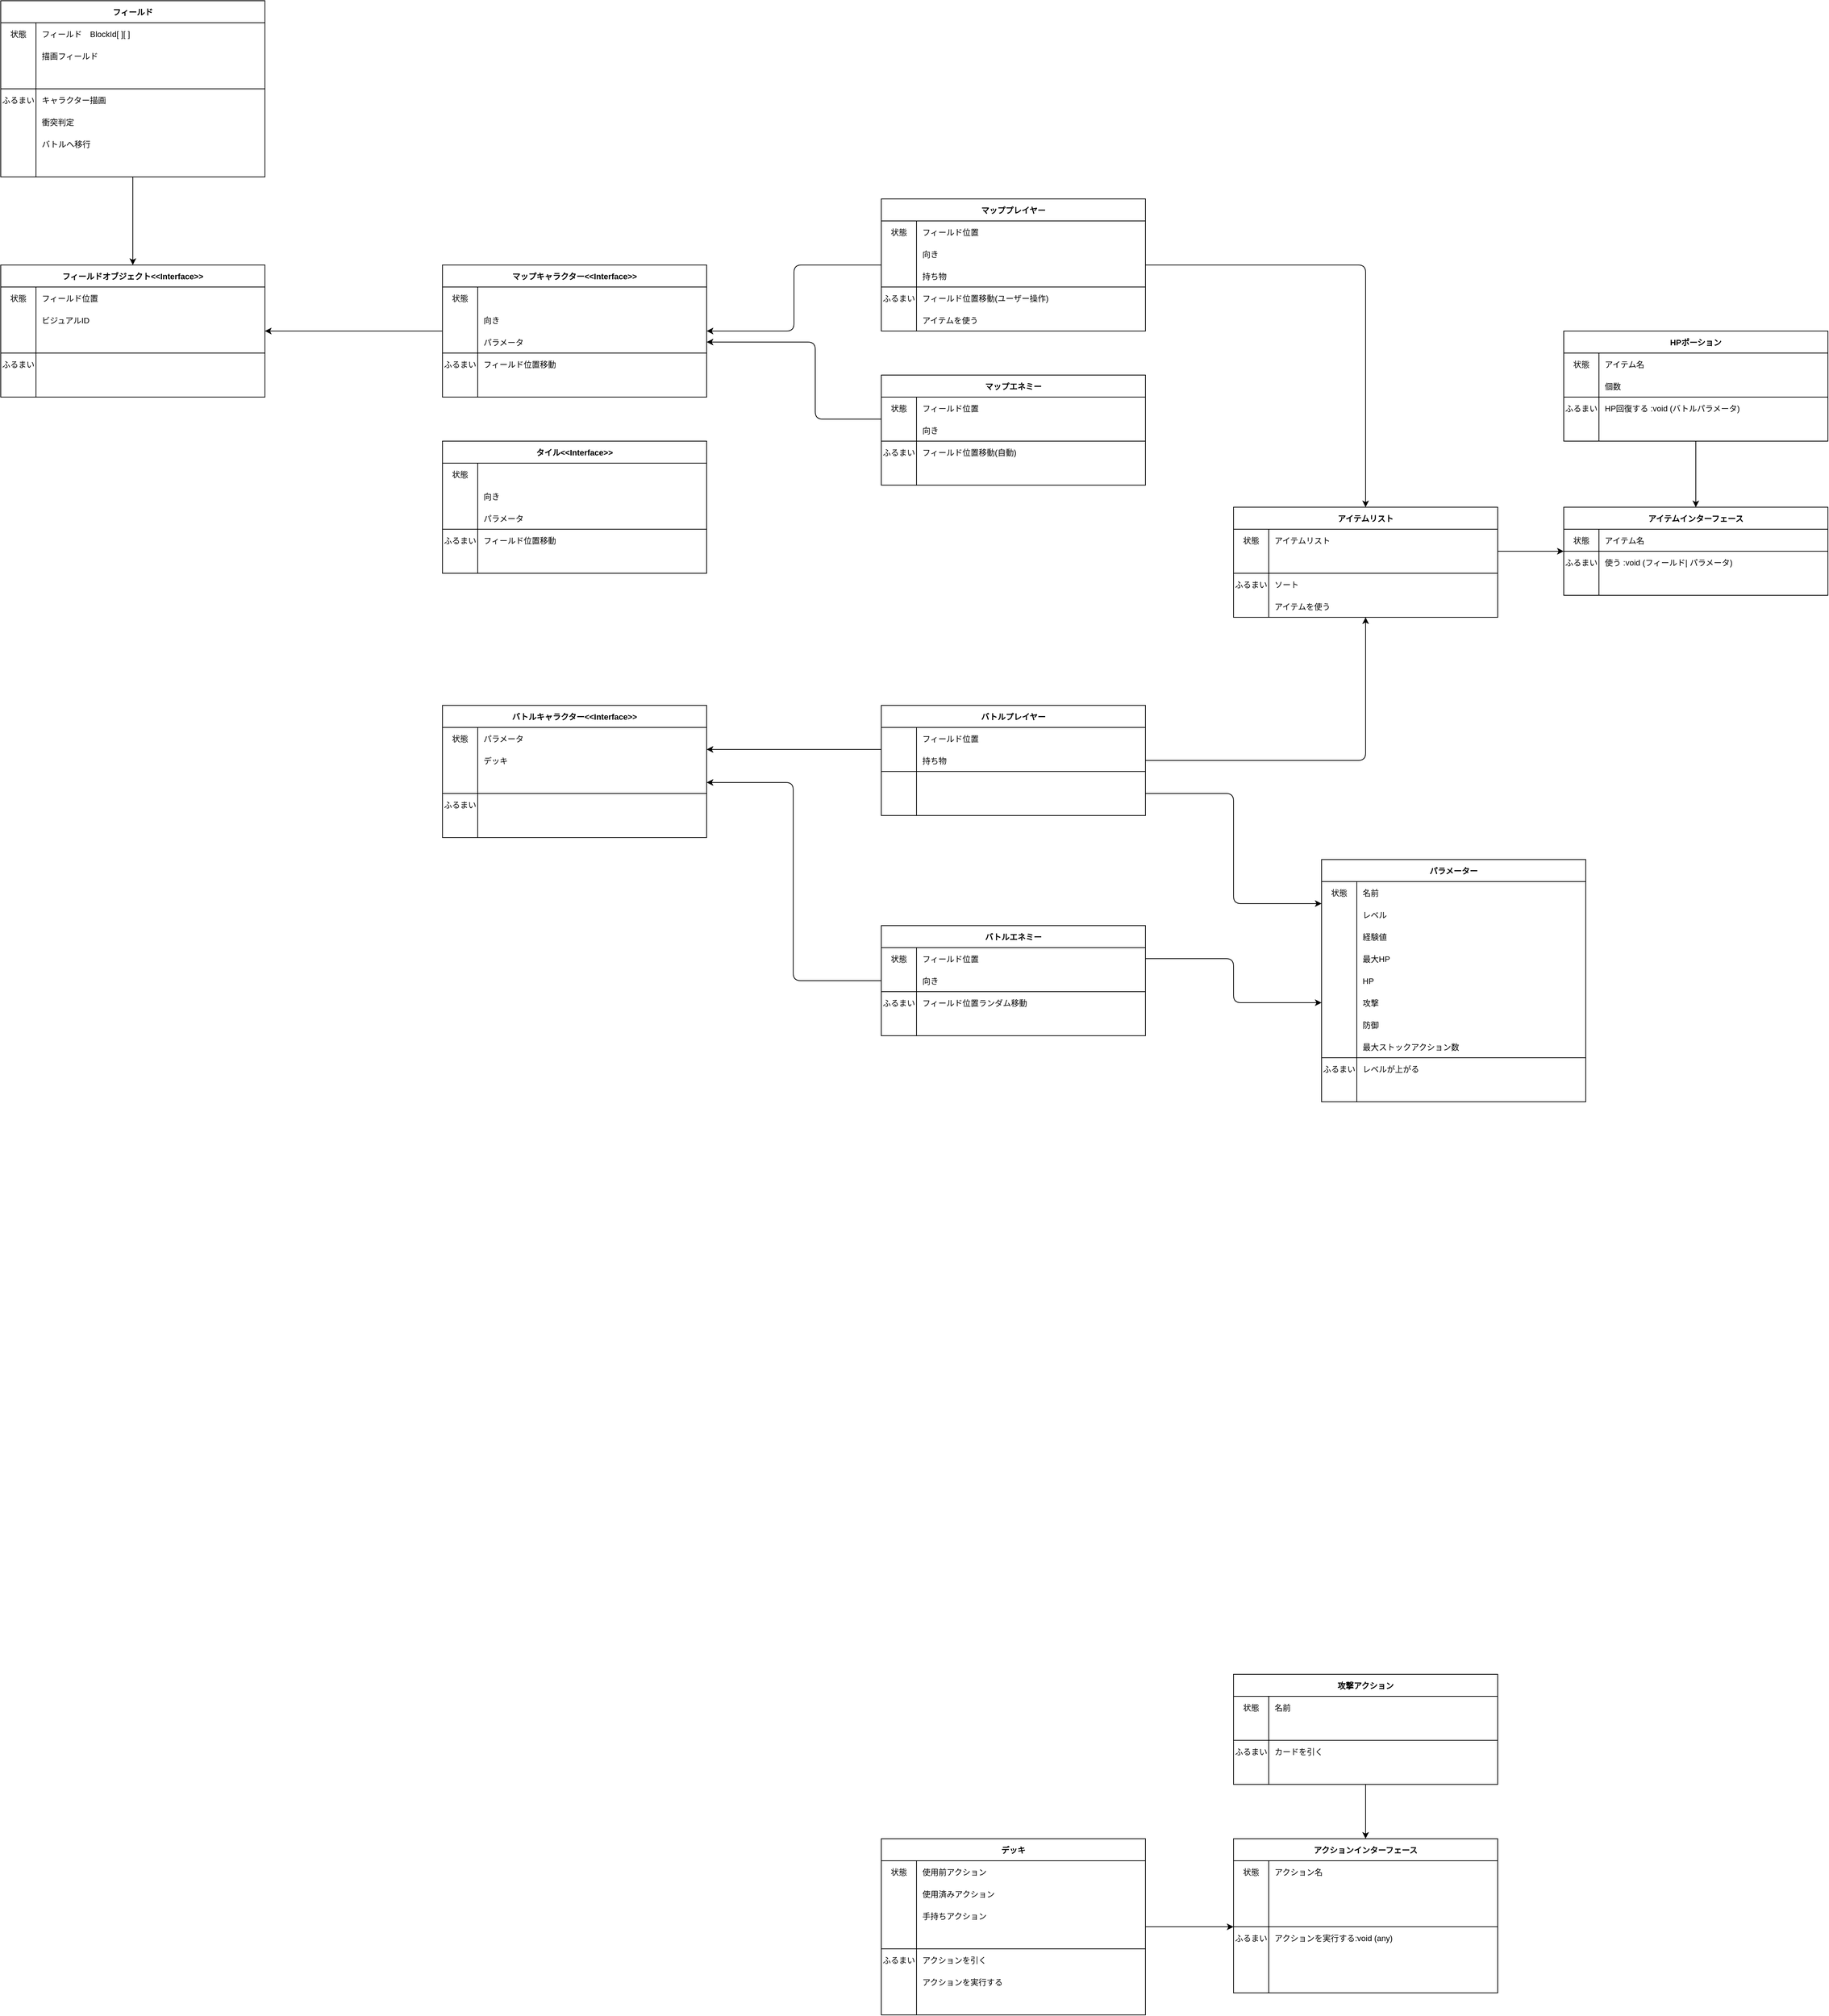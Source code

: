 <mxfile>
    <diagram id="BiWNbgi56qR50qFGB6F5" name="ページ1">
        <mxGraphModel dx="-1047" dy="1956" grid="1" gridSize="30" guides="1" tooltips="1" connect="1" arrows="1" fold="1" page="1" pageScale="1" pageWidth="827" pageHeight="1169" math="0" shadow="0">
            <root>
                <mxCell id="0"/>
                <mxCell id="1" parent="0"/>
                <mxCell id="1331" style="edgeStyle=none;html=1;" parent="1" source="989" target="1452" edge="1">
                    <mxGeometry relative="1" as="geometry"/>
                </mxCell>
                <mxCell id="989" value="フィールド" style="shape=table;startSize=30;container=1;collapsible=1;childLayout=tableLayout;fixedRows=1;rowLines=0;fontStyle=1;align=center;resizeLast=1;strokeColor=default;strokeWidth=1;fontSize=11;fillColor=none;" parent="1" vertex="1">
                    <mxGeometry x="2760" y="-720" width="360" height="240" as="geometry"/>
                </mxCell>
                <mxCell id="990" value="" style="shape=tableRow;horizontal=0;startSize=0;swimlaneHead=0;swimlaneBody=0;fillColor=none;collapsible=0;dropTarget=0;points=[[0,0.5],[1,0.5]];portConstraint=eastwest;top=0;left=0;right=0;bottom=0;strokeColor=default;strokeWidth=1;fontSize=11;" parent="989" vertex="1">
                    <mxGeometry y="30" width="360" height="30" as="geometry"/>
                </mxCell>
                <mxCell id="991" value="状態" style="shape=partialRectangle;connectable=0;fillColor=none;top=0;left=0;bottom=0;right=0;editable=1;overflow=hidden;strokeColor=default;strokeWidth=1;fontSize=11;" parent="990" vertex="1">
                    <mxGeometry width="48" height="30" as="geometry">
                        <mxRectangle width="48" height="30" as="alternateBounds"/>
                    </mxGeometry>
                </mxCell>
                <mxCell id="992" value="フィールド　BlockId[ ][ ]" style="shape=partialRectangle;connectable=0;fillColor=none;top=0;left=0;bottom=0;right=0;align=left;spacingLeft=6;overflow=hidden;strokeColor=default;strokeWidth=1;fontSize=11;" parent="990" vertex="1">
                    <mxGeometry x="48" width="312" height="30" as="geometry">
                        <mxRectangle width="312" height="30" as="alternateBounds"/>
                    </mxGeometry>
                </mxCell>
                <mxCell id="1046" value="" style="shape=tableRow;horizontal=0;startSize=0;swimlaneHead=0;swimlaneBody=0;fillColor=none;collapsible=0;dropTarget=0;points=[[0,0.5],[1,0.5]];portConstraint=eastwest;top=0;left=0;right=0;bottom=0;strokeColor=default;strokeWidth=1;fontSize=11;" parent="989" vertex="1">
                    <mxGeometry y="60" width="360" height="30" as="geometry"/>
                </mxCell>
                <mxCell id="1047" value="" style="shape=partialRectangle;connectable=0;fillColor=none;top=0;left=0;bottom=0;right=0;editable=1;overflow=hidden;strokeColor=default;strokeWidth=1;fontSize=11;" parent="1046" vertex="1">
                    <mxGeometry width="48" height="30" as="geometry">
                        <mxRectangle width="48" height="30" as="alternateBounds"/>
                    </mxGeometry>
                </mxCell>
                <mxCell id="1048" value="描画フィールド" style="shape=partialRectangle;connectable=0;fillColor=none;top=0;left=0;bottom=0;right=0;align=left;spacingLeft=6;overflow=hidden;strokeColor=default;strokeWidth=1;fontSize=11;" parent="1046" vertex="1">
                    <mxGeometry x="48" width="312" height="30" as="geometry">
                        <mxRectangle width="312" height="30" as="alternateBounds"/>
                    </mxGeometry>
                </mxCell>
                <mxCell id="996" value="" style="shape=tableRow;horizontal=0;startSize=0;swimlaneHead=0;swimlaneBody=0;fillColor=none;collapsible=0;dropTarget=0;points=[[0,0.5],[1,0.5]];portConstraint=eastwest;top=0;left=0;right=0;bottom=0;strokeColor=default;strokeWidth=1;fontSize=11;" parent="989" vertex="1">
                    <mxGeometry y="90" width="360" height="30" as="geometry"/>
                </mxCell>
                <mxCell id="997" value="" style="shape=partialRectangle;connectable=0;fillColor=none;top=0;left=0;bottom=1;right=0;fontStyle=1;overflow=hidden;strokeColor=default;strokeWidth=1;fontSize=11;" parent="996" vertex="1">
                    <mxGeometry width="48" height="30" as="geometry">
                        <mxRectangle width="48" height="30" as="alternateBounds"/>
                    </mxGeometry>
                </mxCell>
                <mxCell id="998" value="" style="shape=partialRectangle;connectable=0;fillColor=none;top=0;left=0;bottom=1;right=0;align=left;spacingLeft=6;fontStyle=0;overflow=hidden;strokeColor=default;strokeWidth=1;fontSize=11;" parent="996" vertex="1">
                    <mxGeometry x="48" width="312" height="30" as="geometry">
                        <mxRectangle width="312" height="30" as="alternateBounds"/>
                    </mxGeometry>
                </mxCell>
                <mxCell id="999" value="" style="shape=tableRow;horizontal=0;startSize=0;swimlaneHead=0;swimlaneBody=0;fillColor=none;collapsible=0;dropTarget=0;points=[[0,0.5],[1,0.5]];portConstraint=eastwest;top=0;left=0;right=0;bottom=0;strokeColor=default;strokeWidth=1;fontSize=11;" parent="989" vertex="1">
                    <mxGeometry y="120" width="360" height="30" as="geometry"/>
                </mxCell>
                <mxCell id="1000" value="ふるまい" style="shape=partialRectangle;connectable=0;fillColor=none;top=0;left=0;bottom=0;right=0;editable=1;overflow=hidden;strokeColor=default;strokeWidth=1;fontSize=11;" parent="999" vertex="1">
                    <mxGeometry width="48" height="30" as="geometry">
                        <mxRectangle width="48" height="30" as="alternateBounds"/>
                    </mxGeometry>
                </mxCell>
                <mxCell id="1001" value="キャラクター描画" style="shape=partialRectangle;connectable=0;fillColor=none;top=0;left=0;bottom=0;right=0;align=left;spacingLeft=6;overflow=hidden;strokeColor=default;strokeWidth=1;fontSize=11;" parent="999" vertex="1">
                    <mxGeometry x="48" width="312" height="30" as="geometry">
                        <mxRectangle width="312" height="30" as="alternateBounds"/>
                    </mxGeometry>
                </mxCell>
                <mxCell id="1082" value="" style="shape=tableRow;horizontal=0;startSize=0;swimlaneHead=0;swimlaneBody=0;fillColor=none;collapsible=0;dropTarget=0;points=[[0,0.5],[1,0.5]];portConstraint=eastwest;top=0;left=0;right=0;bottom=0;strokeColor=default;strokeWidth=1;fontSize=11;" parent="989" vertex="1">
                    <mxGeometry y="150" width="360" height="30" as="geometry"/>
                </mxCell>
                <mxCell id="1083" value="" style="shape=partialRectangle;connectable=0;fillColor=none;top=0;left=0;bottom=0;right=0;editable=1;overflow=hidden;strokeColor=default;strokeWidth=1;fontSize=11;" parent="1082" vertex="1">
                    <mxGeometry width="48" height="30" as="geometry">
                        <mxRectangle width="48" height="30" as="alternateBounds"/>
                    </mxGeometry>
                </mxCell>
                <mxCell id="1084" value="衝突判定" style="shape=partialRectangle;connectable=0;fillColor=none;top=0;left=0;bottom=0;right=0;align=left;spacingLeft=6;overflow=hidden;strokeColor=default;strokeWidth=1;fontSize=11;" parent="1082" vertex="1">
                    <mxGeometry x="48" width="312" height="30" as="geometry">
                        <mxRectangle width="312" height="30" as="alternateBounds"/>
                    </mxGeometry>
                </mxCell>
                <mxCell id="1085" value="" style="shape=tableRow;horizontal=0;startSize=0;swimlaneHead=0;swimlaneBody=0;fillColor=none;collapsible=0;dropTarget=0;points=[[0,0.5],[1,0.5]];portConstraint=eastwest;top=0;left=0;right=0;bottom=0;strokeColor=default;strokeWidth=1;fontSize=11;" parent="989" vertex="1">
                    <mxGeometry y="180" width="360" height="30" as="geometry"/>
                </mxCell>
                <mxCell id="1086" value="" style="shape=partialRectangle;connectable=0;fillColor=none;top=0;left=0;bottom=0;right=0;editable=1;overflow=hidden;strokeColor=default;strokeWidth=1;fontSize=11;" parent="1085" vertex="1">
                    <mxGeometry width="48" height="30" as="geometry">
                        <mxRectangle width="48" height="30" as="alternateBounds"/>
                    </mxGeometry>
                </mxCell>
                <mxCell id="1087" value="バトルへ移行" style="shape=partialRectangle;connectable=0;fillColor=none;top=0;left=0;bottom=0;right=0;align=left;spacingLeft=6;overflow=hidden;strokeColor=default;strokeWidth=1;fontSize=11;" parent="1085" vertex="1">
                    <mxGeometry x="48" width="312" height="30" as="geometry">
                        <mxRectangle width="312" height="30" as="alternateBounds"/>
                    </mxGeometry>
                </mxCell>
                <mxCell id="1040" value="" style="shape=tableRow;horizontal=0;startSize=0;swimlaneHead=0;swimlaneBody=0;fillColor=none;collapsible=0;dropTarget=0;points=[[0,0.5],[1,0.5]];portConstraint=eastwest;top=0;left=0;right=0;bottom=0;strokeColor=default;strokeWidth=1;fontSize=11;" parent="989" vertex="1">
                    <mxGeometry y="210" width="360" height="30" as="geometry"/>
                </mxCell>
                <mxCell id="1041" value="" style="shape=partialRectangle;connectable=0;fillColor=none;top=0;left=0;bottom=0;right=0;editable=1;overflow=hidden;strokeColor=default;strokeWidth=1;fontSize=11;" parent="1040" vertex="1">
                    <mxGeometry width="48" height="30" as="geometry">
                        <mxRectangle width="48" height="30" as="alternateBounds"/>
                    </mxGeometry>
                </mxCell>
                <mxCell id="1042" value="" style="shape=partialRectangle;connectable=0;fillColor=none;top=0;left=0;bottom=0;right=0;align=left;spacingLeft=6;overflow=hidden;strokeColor=default;strokeWidth=1;fontSize=11;" parent="1040" vertex="1">
                    <mxGeometry x="48" width="312" height="30" as="geometry">
                        <mxRectangle width="312" height="30" as="alternateBounds"/>
                    </mxGeometry>
                </mxCell>
                <mxCell id="1448" style="edgeStyle=orthogonalEdgeStyle;html=1;entryX=1;entryY=0.5;entryDx=0;entryDy=0;" parent="1" source="1052" target="1404" edge="1">
                    <mxGeometry relative="1" as="geometry">
                        <Array as="points">
                            <mxPoint x="3840" y="615"/>
                            <mxPoint x="3840" y="345"/>
                        </Array>
                    </mxGeometry>
                </mxCell>
                <mxCell id="1052" value="バトルエネミー" style="shape=table;startSize=30;container=1;collapsible=1;childLayout=tableLayout;fixedRows=1;rowLines=0;fontStyle=1;align=center;resizeLast=1;strokeColor=default;strokeWidth=1;fontSize=11;fillColor=none;" parent="1" vertex="1">
                    <mxGeometry x="3960" y="540" width="360" height="150" as="geometry"/>
                </mxCell>
                <mxCell id="1053" value="" style="shape=tableRow;horizontal=0;startSize=0;swimlaneHead=0;swimlaneBody=0;fillColor=none;collapsible=0;dropTarget=0;points=[[0,0.5],[1,0.5]];portConstraint=eastwest;top=0;left=0;right=0;bottom=0;strokeColor=default;strokeWidth=1;fontSize=11;" parent="1052" vertex="1">
                    <mxGeometry y="30" width="360" height="30" as="geometry"/>
                </mxCell>
                <mxCell id="1054" value="状態" style="shape=partialRectangle;connectable=0;fillColor=none;top=0;left=0;bottom=0;right=0;editable=1;overflow=hidden;strokeColor=default;strokeWidth=1;fontSize=11;" parent="1053" vertex="1">
                    <mxGeometry width="48" height="30" as="geometry">
                        <mxRectangle width="48" height="30" as="alternateBounds"/>
                    </mxGeometry>
                </mxCell>
                <mxCell id="1055" value="フィールド位置" style="shape=partialRectangle;connectable=0;fillColor=none;top=0;left=0;bottom=0;right=0;align=left;spacingLeft=6;overflow=hidden;strokeColor=default;strokeWidth=1;fontSize=11;" parent="1053" vertex="1">
                    <mxGeometry x="48" width="312" height="30" as="geometry">
                        <mxRectangle width="312" height="30" as="alternateBounds"/>
                    </mxGeometry>
                </mxCell>
                <mxCell id="1056" value="" style="shape=tableRow;horizontal=0;startSize=0;swimlaneHead=0;swimlaneBody=0;fillColor=none;collapsible=0;dropTarget=0;points=[[0,0.5],[1,0.5]];portConstraint=eastwest;top=0;left=0;right=0;bottom=0;strokeColor=default;strokeWidth=1;fontSize=11;" parent="1052" vertex="1">
                    <mxGeometry y="60" width="360" height="30" as="geometry"/>
                </mxCell>
                <mxCell id="1057" value="" style="shape=partialRectangle;connectable=0;fillColor=none;top=0;left=0;bottom=1;right=0;editable=1;overflow=hidden;strokeColor=default;strokeWidth=1;fontSize=11;" parent="1056" vertex="1">
                    <mxGeometry width="48" height="30" as="geometry">
                        <mxRectangle width="48" height="30" as="alternateBounds"/>
                    </mxGeometry>
                </mxCell>
                <mxCell id="1058" value="向き" style="shape=partialRectangle;connectable=0;fillColor=none;top=0;left=0;bottom=1;right=0;align=left;spacingLeft=6;overflow=hidden;strokeColor=default;strokeWidth=1;fontSize=11;" parent="1056" vertex="1">
                    <mxGeometry x="48" width="312" height="30" as="geometry">
                        <mxRectangle width="312" height="30" as="alternateBounds"/>
                    </mxGeometry>
                </mxCell>
                <mxCell id="1059" value="" style="shape=tableRow;horizontal=0;startSize=0;swimlaneHead=0;swimlaneBody=0;fillColor=none;collapsible=0;dropTarget=0;points=[[0,0.5],[1,0.5]];portConstraint=eastwest;top=0;left=0;right=0;bottom=0;strokeColor=default;strokeWidth=1;fontSize=11;" parent="1052" vertex="1">
                    <mxGeometry y="90" width="360" height="30" as="geometry"/>
                </mxCell>
                <mxCell id="1060" value="ふるまい" style="shape=partialRectangle;connectable=0;fillColor=none;top=0;left=0;bottom=0;right=0;editable=1;overflow=hidden;strokeColor=default;strokeWidth=1;fontSize=11;" parent="1059" vertex="1">
                    <mxGeometry width="48" height="30" as="geometry">
                        <mxRectangle width="48" height="30" as="alternateBounds"/>
                    </mxGeometry>
                </mxCell>
                <mxCell id="1061" value="フィールド位置ランダム移動" style="shape=partialRectangle;connectable=0;fillColor=none;top=0;left=0;bottom=0;right=0;align=left;spacingLeft=6;overflow=hidden;strokeColor=default;strokeWidth=1;fontSize=11;" parent="1059" vertex="1">
                    <mxGeometry x="48" width="312" height="30" as="geometry">
                        <mxRectangle width="312" height="30" as="alternateBounds"/>
                    </mxGeometry>
                </mxCell>
                <mxCell id="1062" value="" style="shape=tableRow;horizontal=0;startSize=0;swimlaneHead=0;swimlaneBody=0;fillColor=none;collapsible=0;dropTarget=0;points=[[0,0.5],[1,0.5]];portConstraint=eastwest;top=0;left=0;right=0;bottom=0;strokeColor=default;strokeWidth=1;fontSize=11;" parent="1052" vertex="1">
                    <mxGeometry y="120" width="360" height="30" as="geometry"/>
                </mxCell>
                <mxCell id="1063" value="" style="shape=partialRectangle;connectable=0;fillColor=none;top=0;left=0;bottom=0;right=0;editable=1;overflow=hidden;strokeColor=default;strokeWidth=1;fontSize=11;" parent="1062" vertex="1">
                    <mxGeometry width="48" height="30" as="geometry">
                        <mxRectangle width="48" height="30" as="alternateBounds"/>
                    </mxGeometry>
                </mxCell>
                <mxCell id="1064" value="" style="shape=partialRectangle;connectable=0;fillColor=none;top=0;left=0;bottom=0;right=0;align=left;spacingLeft=6;overflow=hidden;strokeColor=default;strokeWidth=1;fontSize=11;" parent="1062" vertex="1">
                    <mxGeometry x="48" width="312" height="30" as="geometry">
                        <mxRectangle width="312" height="30" as="alternateBounds"/>
                    </mxGeometry>
                </mxCell>
                <mxCell id="1156" style="edgeStyle=orthogonalEdgeStyle;html=1;exitX=1.002;exitY=0.973;exitDx=0;exitDy=0;entryX=0;entryY=0.5;entryDx=0;entryDy=0;exitPerimeter=0;" parent="1" target="1092" edge="1">
                    <mxGeometry relative="1" as="geometry">
                        <mxPoint x="4680" y="722" as="targetPoint"/>
                        <Array as="points">
                            <mxPoint x="4500" y="629"/>
                            <mxPoint x="4500" y="795"/>
                        </Array>
                    </mxGeometry>
                </mxCell>
                <mxCell id="1446" style="edgeStyle=orthogonalEdgeStyle;html=1;" parent="1" source="1065" target="1428" edge="1">
                    <mxGeometry relative="1" as="geometry"/>
                </mxCell>
                <mxCell id="1447" style="edgeStyle=orthogonalEdgeStyle;html=1;" parent="1" source="1065" target="1400" edge="1">
                    <mxGeometry relative="1" as="geometry">
                        <Array as="points">
                            <mxPoint x="3840" y="300"/>
                            <mxPoint x="3840" y="300"/>
                        </Array>
                    </mxGeometry>
                </mxCell>
                <mxCell id="1065" value="バトルプレイヤー" style="shape=table;startSize=30;container=1;collapsible=1;childLayout=tableLayout;fixedRows=1;rowLines=0;fontStyle=1;align=center;resizeLast=1;strokeColor=default;strokeWidth=1;fontSize=11;fillColor=none;" parent="1" vertex="1">
                    <mxGeometry x="3960" y="240" width="360" height="150" as="geometry"/>
                </mxCell>
                <mxCell id="1367" value="" style="shape=tableRow;horizontal=0;startSize=0;swimlaneHead=0;swimlaneBody=0;fillColor=none;collapsible=0;dropTarget=0;points=[[0,0.5],[1,0.5]];portConstraint=eastwest;top=0;left=0;right=0;bottom=0;strokeColor=default;strokeWidth=1;fontSize=11;" parent="1065" vertex="1">
                    <mxGeometry y="30" width="360" height="30" as="geometry"/>
                </mxCell>
                <mxCell id="1368" value="" style="shape=partialRectangle;connectable=0;fillColor=none;top=0;left=0;bottom=0;right=0;editable=1;overflow=hidden;strokeColor=default;strokeWidth=1;fontSize=11;" parent="1367" vertex="1">
                    <mxGeometry width="48" height="30" as="geometry">
                        <mxRectangle width="48" height="30" as="alternateBounds"/>
                    </mxGeometry>
                </mxCell>
                <mxCell id="1369" value="フィールド位置" style="shape=partialRectangle;connectable=0;fillColor=none;top=0;left=0;bottom=0;right=0;align=left;spacingLeft=6;overflow=hidden;strokeColor=default;strokeWidth=1;fontSize=11;" parent="1367" vertex="1">
                    <mxGeometry x="48" width="312" height="30" as="geometry">
                        <mxRectangle width="312" height="30" as="alternateBounds"/>
                    </mxGeometry>
                </mxCell>
                <mxCell id="1114" value="" style="shape=tableRow;horizontal=0;startSize=0;swimlaneHead=0;swimlaneBody=0;fillColor=none;collapsible=0;dropTarget=0;points=[[0,0.5],[1,0.5]];portConstraint=eastwest;top=0;left=0;right=0;bottom=0;strokeColor=default;strokeWidth=1;fontSize=11;" parent="1065" vertex="1">
                    <mxGeometry y="60" width="360" height="30" as="geometry"/>
                </mxCell>
                <mxCell id="1115" value="" style="shape=partialRectangle;connectable=0;fillColor=none;top=0;left=0;bottom=1;right=0;editable=1;overflow=hidden;strokeColor=default;strokeWidth=1;fontSize=11;" parent="1114" vertex="1">
                    <mxGeometry width="48" height="30" as="geometry">
                        <mxRectangle width="48" height="30" as="alternateBounds"/>
                    </mxGeometry>
                </mxCell>
                <mxCell id="1116" value="持ち物" style="shape=partialRectangle;connectable=0;fillColor=none;top=0;left=0;bottom=1;right=0;align=left;spacingLeft=6;overflow=hidden;strokeColor=default;strokeWidth=1;fontSize=11;" parent="1114" vertex="1">
                    <mxGeometry x="48" width="312" height="30" as="geometry">
                        <mxRectangle width="312" height="30" as="alternateBounds"/>
                    </mxGeometry>
                </mxCell>
                <mxCell id="1075" value="" style="shape=tableRow;horizontal=0;startSize=0;swimlaneHead=0;swimlaneBody=0;fillColor=none;collapsible=0;dropTarget=0;points=[[0,0.5],[1,0.5]];portConstraint=eastwest;top=0;left=0;right=0;bottom=0;strokeColor=default;strokeWidth=1;fontSize=11;" parent="1065" vertex="1">
                    <mxGeometry y="90" width="360" height="30" as="geometry"/>
                </mxCell>
                <mxCell id="1076" value="" style="shape=partialRectangle;connectable=0;fillColor=none;top=0;left=0;bottom=0;right=0;editable=1;overflow=hidden;strokeColor=default;strokeWidth=1;fontSize=11;" parent="1075" vertex="1">
                    <mxGeometry width="48" height="30" as="geometry">
                        <mxRectangle width="48" height="30" as="alternateBounds"/>
                    </mxGeometry>
                </mxCell>
                <mxCell id="1077" value="" style="shape=partialRectangle;connectable=0;fillColor=none;top=0;left=0;bottom=0;right=0;align=left;spacingLeft=6;overflow=hidden;strokeColor=default;strokeWidth=1;fontSize=11;" parent="1075" vertex="1">
                    <mxGeometry x="48" width="312" height="30" as="geometry">
                        <mxRectangle width="312" height="30" as="alternateBounds"/>
                    </mxGeometry>
                </mxCell>
                <mxCell id="1229" value="" style="shape=tableRow;horizontal=0;startSize=0;swimlaneHead=0;swimlaneBody=0;fillColor=none;collapsible=0;dropTarget=0;points=[[0,0.5],[1,0.5]];portConstraint=eastwest;top=0;left=0;right=0;bottom=0;strokeColor=default;strokeWidth=1;fontSize=11;" parent="1065" vertex="1">
                    <mxGeometry y="120" width="360" height="30" as="geometry"/>
                </mxCell>
                <mxCell id="1230" value="" style="shape=partialRectangle;connectable=0;fillColor=none;top=0;left=0;bottom=0;right=0;editable=1;overflow=hidden;strokeColor=default;strokeWidth=1;fontSize=11;" parent="1229" vertex="1">
                    <mxGeometry width="48" height="30" as="geometry">
                        <mxRectangle width="48" height="30" as="alternateBounds"/>
                    </mxGeometry>
                </mxCell>
                <mxCell id="1231" value="" style="shape=partialRectangle;connectable=0;fillColor=none;top=0;left=0;bottom=0;right=0;align=left;spacingLeft=6;overflow=hidden;strokeColor=default;strokeWidth=1;fontSize=11;" parent="1229" vertex="1">
                    <mxGeometry x="48" width="312" height="30" as="geometry">
                        <mxRectangle width="312" height="30" as="alternateBounds"/>
                    </mxGeometry>
                </mxCell>
                <mxCell id="1088" value="パラメーター" style="shape=table;startSize=30;container=1;collapsible=1;childLayout=tableLayout;fixedRows=1;rowLines=0;fontStyle=1;align=center;resizeLast=1;strokeColor=default;strokeWidth=1;fontSize=11;fillColor=none;" parent="1" vertex="1">
                    <mxGeometry x="4560" y="450" width="360" height="330" as="geometry"/>
                </mxCell>
                <mxCell id="1089" value="" style="shape=tableRow;horizontal=0;startSize=0;swimlaneHead=0;swimlaneBody=0;fillColor=none;collapsible=0;dropTarget=0;points=[[0,0.5],[1,0.5]];portConstraint=eastwest;top=0;left=0;right=0;bottom=0;strokeColor=default;strokeWidth=1;fontSize=11;" parent="1088" vertex="1">
                    <mxGeometry y="30" width="360" height="30" as="geometry"/>
                </mxCell>
                <mxCell id="1090" value="状態" style="shape=partialRectangle;connectable=0;fillColor=none;top=0;left=0;bottom=0;right=0;editable=1;overflow=hidden;strokeColor=default;strokeWidth=1;fontSize=11;" parent="1089" vertex="1">
                    <mxGeometry width="48" height="30" as="geometry">
                        <mxRectangle width="48" height="30" as="alternateBounds"/>
                    </mxGeometry>
                </mxCell>
                <mxCell id="1091" value="名前" style="shape=partialRectangle;connectable=0;fillColor=none;top=0;left=0;bottom=0;right=0;align=left;spacingLeft=6;overflow=hidden;strokeColor=default;strokeWidth=1;fontSize=11;" parent="1089" vertex="1">
                    <mxGeometry x="48" width="312" height="30" as="geometry">
                        <mxRectangle width="312" height="30" as="alternateBounds"/>
                    </mxGeometry>
                </mxCell>
                <mxCell id="1416" value="" style="shape=tableRow;horizontal=0;startSize=0;swimlaneHead=0;swimlaneBody=0;fillColor=none;collapsible=0;dropTarget=0;points=[[0,0.5],[1,0.5]];portConstraint=eastwest;top=0;left=0;right=0;bottom=0;strokeColor=default;strokeWidth=1;fontSize=11;" parent="1088" vertex="1">
                    <mxGeometry y="60" width="360" height="30" as="geometry"/>
                </mxCell>
                <mxCell id="1417" value="" style="shape=partialRectangle;connectable=0;fillColor=none;top=0;left=0;bottom=0;right=0;editable=1;overflow=hidden;strokeColor=default;strokeWidth=1;fontSize=11;" parent="1416" vertex="1">
                    <mxGeometry width="48" height="30" as="geometry">
                        <mxRectangle width="48" height="30" as="alternateBounds"/>
                    </mxGeometry>
                </mxCell>
                <mxCell id="1418" value="レベル" style="shape=partialRectangle;connectable=0;fillColor=none;top=0;left=0;bottom=0;right=0;align=left;spacingLeft=6;overflow=hidden;strokeColor=default;strokeWidth=1;fontSize=11;" parent="1416" vertex="1">
                    <mxGeometry x="48" width="312" height="30" as="geometry">
                        <mxRectangle width="312" height="30" as="alternateBounds"/>
                    </mxGeometry>
                </mxCell>
                <mxCell id="1338" value="" style="shape=tableRow;horizontal=0;startSize=0;swimlaneHead=0;swimlaneBody=0;fillColor=none;collapsible=0;dropTarget=0;points=[[0,0.5],[1,0.5]];portConstraint=eastwest;top=0;left=0;right=0;bottom=0;strokeColor=default;strokeWidth=1;fontSize=11;" parent="1088" vertex="1">
                    <mxGeometry y="90" width="360" height="30" as="geometry"/>
                </mxCell>
                <mxCell id="1339" value="" style="shape=partialRectangle;connectable=0;fillColor=none;top=0;left=0;bottom=0;right=0;editable=1;overflow=hidden;strokeColor=default;strokeWidth=1;fontSize=11;" parent="1338" vertex="1">
                    <mxGeometry width="48" height="30" as="geometry">
                        <mxRectangle width="48" height="30" as="alternateBounds"/>
                    </mxGeometry>
                </mxCell>
                <mxCell id="1340" value="経験値" style="shape=partialRectangle;connectable=0;fillColor=none;top=0;left=0;bottom=0;right=0;align=left;spacingLeft=6;overflow=hidden;strokeColor=default;strokeWidth=1;fontSize=11;" parent="1338" vertex="1">
                    <mxGeometry x="48" width="312" height="30" as="geometry">
                        <mxRectangle width="312" height="30" as="alternateBounds"/>
                    </mxGeometry>
                </mxCell>
                <mxCell id="1232" value="" style="shape=tableRow;horizontal=0;startSize=0;swimlaneHead=0;swimlaneBody=0;fillColor=none;collapsible=0;dropTarget=0;points=[[0,0.5],[1,0.5]];portConstraint=eastwest;top=0;left=0;right=0;bottom=0;strokeColor=default;strokeWidth=1;fontSize=11;" parent="1088" vertex="1">
                    <mxGeometry y="120" width="360" height="30" as="geometry"/>
                </mxCell>
                <mxCell id="1233" value="" style="shape=partialRectangle;connectable=0;fillColor=none;top=0;left=0;bottom=0;right=0;editable=1;overflow=hidden;strokeColor=default;strokeWidth=1;fontSize=11;" parent="1232" vertex="1">
                    <mxGeometry width="48" height="30" as="geometry">
                        <mxRectangle width="48" height="30" as="alternateBounds"/>
                    </mxGeometry>
                </mxCell>
                <mxCell id="1234" value="最大HP" style="shape=partialRectangle;connectable=0;fillColor=none;top=0;left=0;bottom=0;right=0;align=left;spacingLeft=6;overflow=hidden;strokeColor=default;strokeWidth=1;fontSize=11;" parent="1232" vertex="1">
                    <mxGeometry x="48" width="312" height="30" as="geometry">
                        <mxRectangle width="312" height="30" as="alternateBounds"/>
                    </mxGeometry>
                </mxCell>
                <mxCell id="1092" value="" style="shape=tableRow;horizontal=0;startSize=0;swimlaneHead=0;swimlaneBody=0;fillColor=none;collapsible=0;dropTarget=0;points=[[0,0.5],[1,0.5]];portConstraint=eastwest;top=0;left=0;right=0;bottom=0;strokeColor=default;strokeWidth=1;fontSize=11;" parent="1088" vertex="1">
                    <mxGeometry y="150" width="360" height="30" as="geometry"/>
                </mxCell>
                <mxCell id="1093" value="" style="shape=partialRectangle;connectable=0;fillColor=none;top=0;left=0;bottom=0;right=0;editable=1;overflow=hidden;strokeColor=default;strokeWidth=1;fontSize=11;" parent="1092" vertex="1">
                    <mxGeometry width="48" height="30" as="geometry">
                        <mxRectangle width="48" height="30" as="alternateBounds"/>
                    </mxGeometry>
                </mxCell>
                <mxCell id="1094" value="HP" style="shape=partialRectangle;connectable=0;fillColor=none;top=0;left=0;bottom=0;right=0;align=left;spacingLeft=6;overflow=hidden;strokeColor=default;strokeWidth=1;fontSize=11;" parent="1092" vertex="1">
                    <mxGeometry x="48" width="312" height="30" as="geometry">
                        <mxRectangle width="312" height="30" as="alternateBounds"/>
                    </mxGeometry>
                </mxCell>
                <mxCell id="1110" value="" style="shape=tableRow;horizontal=0;startSize=0;swimlaneHead=0;swimlaneBody=0;fillColor=none;collapsible=0;dropTarget=0;points=[[0,0.5],[1,0.5]];portConstraint=eastwest;top=0;left=0;right=0;bottom=0;strokeColor=default;strokeWidth=1;fontSize=11;" parent="1088" vertex="1">
                    <mxGeometry y="180" width="360" height="30" as="geometry"/>
                </mxCell>
                <mxCell id="1111" value="" style="shape=partialRectangle;connectable=0;fillColor=none;top=0;left=0;bottom=0;right=0;editable=1;overflow=hidden;strokeColor=default;strokeWidth=1;fontSize=11;" parent="1110" vertex="1">
                    <mxGeometry width="48" height="30" as="geometry">
                        <mxRectangle width="48" height="30" as="alternateBounds"/>
                    </mxGeometry>
                </mxCell>
                <mxCell id="1112" value="攻撃" style="shape=partialRectangle;connectable=0;fillColor=none;top=0;left=0;bottom=0;right=0;align=left;spacingLeft=6;overflow=hidden;strokeColor=default;strokeWidth=1;fontSize=11;" parent="1110" vertex="1">
                    <mxGeometry x="48" width="312" height="30" as="geometry">
                        <mxRectangle width="312" height="30" as="alternateBounds"/>
                    </mxGeometry>
                </mxCell>
                <mxCell id="1095" value="" style="shape=tableRow;horizontal=0;startSize=0;swimlaneHead=0;swimlaneBody=0;fillColor=none;collapsible=0;dropTarget=0;points=[[0,0.5],[1,0.5]];portConstraint=eastwest;top=0;left=0;right=0;bottom=0;strokeColor=default;strokeWidth=1;fontSize=11;" parent="1088" vertex="1">
                    <mxGeometry y="210" width="360" height="30" as="geometry"/>
                </mxCell>
                <mxCell id="1096" value="" style="shape=partialRectangle;connectable=0;fillColor=none;top=0;left=0;bottom=0;right=0;fontStyle=1;overflow=hidden;strokeColor=default;strokeWidth=1;fontSize=11;" parent="1095" vertex="1">
                    <mxGeometry width="48" height="30" as="geometry">
                        <mxRectangle width="48" height="30" as="alternateBounds"/>
                    </mxGeometry>
                </mxCell>
                <mxCell id="1097" value="防御" style="shape=partialRectangle;connectable=0;fillColor=none;top=0;left=0;bottom=0;right=0;align=left;spacingLeft=6;fontStyle=0;overflow=hidden;strokeColor=default;strokeWidth=1;fontSize=11;" parent="1095" vertex="1">
                    <mxGeometry x="48" width="312" height="30" as="geometry">
                        <mxRectangle width="312" height="30" as="alternateBounds"/>
                    </mxGeometry>
                </mxCell>
                <mxCell id="1203" value="" style="shape=tableRow;horizontal=0;startSize=0;swimlaneHead=0;swimlaneBody=0;fillColor=none;collapsible=0;dropTarget=0;points=[[0,0.5],[1,0.5]];portConstraint=eastwest;top=0;left=0;right=0;bottom=0;strokeColor=default;strokeWidth=1;fontSize=11;" parent="1088" vertex="1">
                    <mxGeometry y="240" width="360" height="30" as="geometry"/>
                </mxCell>
                <mxCell id="1204" value="" style="shape=partialRectangle;connectable=0;fillColor=none;top=0;left=0;bottom=1;right=0;fontStyle=1;overflow=hidden;strokeColor=default;strokeWidth=1;fontSize=11;" parent="1203" vertex="1">
                    <mxGeometry width="48" height="30" as="geometry">
                        <mxRectangle width="48" height="30" as="alternateBounds"/>
                    </mxGeometry>
                </mxCell>
                <mxCell id="1205" value="最大ストックアクション数" style="shape=partialRectangle;connectable=0;fillColor=none;top=0;left=0;bottom=1;right=0;align=left;spacingLeft=6;fontStyle=0;overflow=hidden;strokeColor=default;strokeWidth=1;fontSize=11;" parent="1203" vertex="1">
                    <mxGeometry x="48" width="312" height="30" as="geometry">
                        <mxRectangle width="312" height="30" as="alternateBounds"/>
                    </mxGeometry>
                </mxCell>
                <mxCell id="1098" value="" style="shape=tableRow;horizontal=0;startSize=0;swimlaneHead=0;swimlaneBody=0;fillColor=none;collapsible=0;dropTarget=0;points=[[0,0.5],[1,0.5]];portConstraint=eastwest;top=0;left=0;right=0;bottom=0;strokeColor=default;strokeWidth=1;fontSize=11;" parent="1088" vertex="1">
                    <mxGeometry y="270" width="360" height="30" as="geometry"/>
                </mxCell>
                <mxCell id="1099" value="ふるまい" style="shape=partialRectangle;connectable=0;fillColor=none;top=0;left=0;bottom=0;right=0;editable=1;overflow=hidden;strokeColor=default;strokeWidth=1;fontSize=11;" parent="1098" vertex="1">
                    <mxGeometry width="48" height="30" as="geometry">
                        <mxRectangle width="48" height="30" as="alternateBounds"/>
                    </mxGeometry>
                </mxCell>
                <mxCell id="1100" value="レベルが上がる" style="shape=partialRectangle;connectable=0;fillColor=none;top=0;left=0;bottom=0;right=0;align=left;spacingLeft=6;overflow=hidden;strokeColor=default;strokeWidth=1;fontSize=11;" parent="1098" vertex="1">
                    <mxGeometry x="48" width="312" height="30" as="geometry">
                        <mxRectangle width="312" height="30" as="alternateBounds"/>
                    </mxGeometry>
                </mxCell>
                <mxCell id="1107" value="" style="shape=tableRow;horizontal=0;startSize=0;swimlaneHead=0;swimlaneBody=0;fillColor=none;collapsible=0;dropTarget=0;points=[[0,0.5],[1,0.5]];portConstraint=eastwest;top=0;left=0;right=0;bottom=0;strokeColor=default;strokeWidth=1;fontSize=11;" parent="1088" vertex="1">
                    <mxGeometry y="300" width="360" height="30" as="geometry"/>
                </mxCell>
                <mxCell id="1108" value="" style="shape=partialRectangle;connectable=0;fillColor=none;top=0;left=0;bottom=0;right=0;editable=1;overflow=hidden;strokeColor=default;strokeWidth=1;fontSize=11;" parent="1107" vertex="1">
                    <mxGeometry width="48" height="30" as="geometry">
                        <mxRectangle width="48" height="30" as="alternateBounds"/>
                    </mxGeometry>
                </mxCell>
                <mxCell id="1109" value="" style="shape=partialRectangle;connectable=0;fillColor=none;top=0;left=0;bottom=0;right=0;align=left;spacingLeft=6;overflow=hidden;strokeColor=default;strokeWidth=1;fontSize=11;" parent="1107" vertex="1">
                    <mxGeometry x="48" width="312" height="30" as="geometry">
                        <mxRectangle width="312" height="30" as="alternateBounds"/>
                    </mxGeometry>
                </mxCell>
                <mxCell id="1117" value="アイテムインターフェース" style="shape=table;startSize=30;container=1;collapsible=1;childLayout=tableLayout;fixedRows=1;rowLines=0;fontStyle=1;align=center;resizeLast=1;strokeColor=default;strokeWidth=1;fontSize=11;fillColor=none;" parent="1" vertex="1">
                    <mxGeometry x="4890" y="-30" width="360" height="120" as="geometry"/>
                </mxCell>
                <mxCell id="1118" value="" style="shape=tableRow;horizontal=0;startSize=0;swimlaneHead=0;swimlaneBody=0;fillColor=none;collapsible=0;dropTarget=0;points=[[0,0.5],[1,0.5]];portConstraint=eastwest;top=0;left=0;right=0;bottom=0;strokeColor=default;strokeWidth=1;fontSize=11;" parent="1117" vertex="1">
                    <mxGeometry y="30" width="360" height="30" as="geometry"/>
                </mxCell>
                <mxCell id="1119" value="状態" style="shape=partialRectangle;connectable=0;fillColor=none;top=0;left=0;bottom=1;right=0;editable=1;overflow=hidden;strokeColor=default;strokeWidth=1;fontSize=11;" parent="1118" vertex="1">
                    <mxGeometry width="48" height="30" as="geometry">
                        <mxRectangle width="48" height="30" as="alternateBounds"/>
                    </mxGeometry>
                </mxCell>
                <mxCell id="1120" value="アイテム名" style="shape=partialRectangle;connectable=0;fillColor=none;top=0;left=0;bottom=1;right=0;align=left;spacingLeft=6;overflow=hidden;strokeColor=default;strokeWidth=1;fontSize=11;" parent="1118" vertex="1">
                    <mxGeometry x="48" width="312" height="30" as="geometry">
                        <mxRectangle width="312" height="30" as="alternateBounds"/>
                    </mxGeometry>
                </mxCell>
                <mxCell id="1130" value="" style="shape=tableRow;horizontal=0;startSize=0;swimlaneHead=0;swimlaneBody=0;fillColor=none;collapsible=0;dropTarget=0;points=[[0,0.5],[1,0.5]];portConstraint=eastwest;top=0;left=0;right=0;bottom=0;strokeColor=default;strokeWidth=1;fontSize=11;" parent="1117" vertex="1">
                    <mxGeometry y="60" width="360" height="30" as="geometry"/>
                </mxCell>
                <mxCell id="1131" value="ふるまい" style="shape=partialRectangle;connectable=0;fillColor=none;top=0;left=0;bottom=0;right=0;editable=1;overflow=hidden;strokeColor=default;strokeWidth=1;fontSize=11;" parent="1130" vertex="1">
                    <mxGeometry width="48" height="30" as="geometry">
                        <mxRectangle width="48" height="30" as="alternateBounds"/>
                    </mxGeometry>
                </mxCell>
                <mxCell id="1132" value="使う :void (フィールド| パラメータ)" style="shape=partialRectangle;connectable=0;fillColor=none;top=0;left=0;bottom=0;right=0;align=left;spacingLeft=6;overflow=hidden;strokeColor=default;strokeWidth=1;fontSize=11;" parent="1130" vertex="1">
                    <mxGeometry x="48" width="312" height="30" as="geometry">
                        <mxRectangle width="312" height="30" as="alternateBounds"/>
                    </mxGeometry>
                </mxCell>
                <mxCell id="1133" value="" style="shape=tableRow;horizontal=0;startSize=0;swimlaneHead=0;swimlaneBody=0;fillColor=none;collapsible=0;dropTarget=0;points=[[0,0.5],[1,0.5]];portConstraint=eastwest;top=0;left=0;right=0;bottom=0;strokeColor=default;strokeWidth=1;fontSize=11;" parent="1117" vertex="1">
                    <mxGeometry y="90" width="360" height="30" as="geometry"/>
                </mxCell>
                <mxCell id="1134" value="" style="shape=partialRectangle;connectable=0;fillColor=none;top=0;left=0;bottom=0;right=0;editable=1;overflow=hidden;strokeColor=default;strokeWidth=1;fontSize=11;" parent="1133" vertex="1">
                    <mxGeometry width="48" height="30" as="geometry">
                        <mxRectangle width="48" height="30" as="alternateBounds"/>
                    </mxGeometry>
                </mxCell>
                <mxCell id="1135" value="" style="shape=partialRectangle;connectable=0;fillColor=none;top=0;left=0;bottom=0;right=0;align=left;spacingLeft=6;overflow=hidden;strokeColor=default;strokeWidth=1;fontSize=11;" parent="1133" vertex="1">
                    <mxGeometry x="48" width="312" height="30" as="geometry">
                        <mxRectangle width="312" height="30" as="alternateBounds"/>
                    </mxGeometry>
                </mxCell>
                <mxCell id="1239" style="edgeStyle=none;html=1;entryX=0.5;entryY=0;entryDx=0;entryDy=0;" parent="1" source="1139" target="1117" edge="1">
                    <mxGeometry relative="1" as="geometry"/>
                </mxCell>
                <mxCell id="1139" value="HPポーション" style="shape=table;startSize=30;container=1;collapsible=1;childLayout=tableLayout;fixedRows=1;rowLines=0;fontStyle=1;align=center;resizeLast=1;strokeColor=default;strokeWidth=1;fontSize=11;fillColor=none;" parent="1" vertex="1">
                    <mxGeometry x="4890" y="-270" width="360" height="150" as="geometry"/>
                </mxCell>
                <mxCell id="1140" value="" style="shape=tableRow;horizontal=0;startSize=0;swimlaneHead=0;swimlaneBody=0;fillColor=none;collapsible=0;dropTarget=0;points=[[0,0.5],[1,0.5]];portConstraint=eastwest;top=0;left=0;right=0;bottom=0;strokeColor=default;strokeWidth=1;fontSize=11;" parent="1139" vertex="1">
                    <mxGeometry y="30" width="360" height="30" as="geometry"/>
                </mxCell>
                <mxCell id="1141" value="状態" style="shape=partialRectangle;connectable=0;fillColor=none;top=0;left=0;bottom=0;right=0;editable=1;overflow=hidden;strokeColor=default;strokeWidth=1;fontSize=11;" parent="1140" vertex="1">
                    <mxGeometry width="48" height="30" as="geometry">
                        <mxRectangle width="48" height="30" as="alternateBounds"/>
                    </mxGeometry>
                </mxCell>
                <mxCell id="1142" value="アイテム名" style="shape=partialRectangle;connectable=0;fillColor=none;top=0;left=0;bottom=0;right=0;align=left;spacingLeft=6;overflow=hidden;strokeColor=default;strokeWidth=1;fontSize=11;" parent="1140" vertex="1">
                    <mxGeometry x="48" width="312" height="30" as="geometry">
                        <mxRectangle width="312" height="30" as="alternateBounds"/>
                    </mxGeometry>
                </mxCell>
                <mxCell id="1143" value="" style="shape=tableRow;horizontal=0;startSize=0;swimlaneHead=0;swimlaneBody=0;fillColor=none;collapsible=0;dropTarget=0;points=[[0,0.5],[1,0.5]];portConstraint=eastwest;top=0;left=0;right=0;bottom=0;strokeColor=default;strokeWidth=1;fontSize=11;" parent="1139" vertex="1">
                    <mxGeometry y="60" width="360" height="30" as="geometry"/>
                </mxCell>
                <mxCell id="1144" value="" style="shape=partialRectangle;connectable=0;fillColor=none;top=0;left=0;bottom=1;right=0;fontStyle=1;overflow=hidden;strokeColor=default;strokeWidth=1;fontSize=11;" parent="1143" vertex="1">
                    <mxGeometry width="48" height="30" as="geometry">
                        <mxRectangle width="48" height="30" as="alternateBounds"/>
                    </mxGeometry>
                </mxCell>
                <mxCell id="1145" value="個数" style="shape=partialRectangle;connectable=0;fillColor=none;top=0;left=0;bottom=1;right=0;align=left;spacingLeft=6;fontStyle=0;overflow=hidden;strokeColor=default;strokeWidth=1;fontSize=11;" parent="1143" vertex="1">
                    <mxGeometry x="48" width="312" height="30" as="geometry">
                        <mxRectangle width="312" height="30" as="alternateBounds"/>
                    </mxGeometry>
                </mxCell>
                <mxCell id="1146" value="" style="shape=tableRow;horizontal=0;startSize=0;swimlaneHead=0;swimlaneBody=0;fillColor=none;collapsible=0;dropTarget=0;points=[[0,0.5],[1,0.5]];portConstraint=eastwest;top=0;left=0;right=0;bottom=0;strokeColor=default;strokeWidth=1;fontSize=11;" parent="1139" vertex="1">
                    <mxGeometry y="90" width="360" height="30" as="geometry"/>
                </mxCell>
                <mxCell id="1147" value="ふるまい" style="shape=partialRectangle;connectable=0;fillColor=none;top=0;left=0;bottom=0;right=0;editable=1;overflow=hidden;strokeColor=default;strokeWidth=1;fontSize=11;" parent="1146" vertex="1">
                    <mxGeometry width="48" height="30" as="geometry">
                        <mxRectangle width="48" height="30" as="alternateBounds"/>
                    </mxGeometry>
                </mxCell>
                <mxCell id="1148" value="HP回復する :void (バトルパラメータ)" style="shape=partialRectangle;connectable=0;fillColor=none;top=0;left=0;bottom=0;right=0;align=left;spacingLeft=6;overflow=hidden;strokeColor=default;strokeWidth=1;fontSize=11;" parent="1146" vertex="1">
                    <mxGeometry x="48" width="312" height="30" as="geometry">
                        <mxRectangle width="312" height="30" as="alternateBounds"/>
                    </mxGeometry>
                </mxCell>
                <mxCell id="1149" value="" style="shape=tableRow;horizontal=0;startSize=0;swimlaneHead=0;swimlaneBody=0;fillColor=none;collapsible=0;dropTarget=0;points=[[0,0.5],[1,0.5]];portConstraint=eastwest;top=0;left=0;right=0;bottom=0;strokeColor=default;strokeWidth=1;fontSize=11;" parent="1139" vertex="1">
                    <mxGeometry y="120" width="360" height="30" as="geometry"/>
                </mxCell>
                <mxCell id="1150" value="" style="shape=partialRectangle;connectable=0;fillColor=none;top=0;left=0;bottom=0;right=0;editable=1;overflow=hidden;strokeColor=default;strokeWidth=1;fontSize=11;" parent="1149" vertex="1">
                    <mxGeometry width="48" height="30" as="geometry">
                        <mxRectangle width="48" height="30" as="alternateBounds"/>
                    </mxGeometry>
                </mxCell>
                <mxCell id="1151" value="" style="shape=partialRectangle;connectable=0;fillColor=none;top=0;left=0;bottom=0;right=0;align=left;spacingLeft=6;overflow=hidden;strokeColor=default;strokeWidth=1;fontSize=11;" parent="1149" vertex="1">
                    <mxGeometry x="48" width="312" height="30" as="geometry">
                        <mxRectangle width="312" height="30" as="alternateBounds"/>
                    </mxGeometry>
                </mxCell>
                <mxCell id="1157" style="edgeStyle=orthogonalEdgeStyle;html=1;entryX=0;entryY=0.5;entryDx=0;entryDy=0;" parent="1" source="1053" target="1110" edge="1">
                    <mxGeometry relative="1" as="geometry"/>
                </mxCell>
                <mxCell id="1269" style="edgeStyle=none;html=1;entryX=0;entryY=0;entryDx=0;entryDy=0;entryPerimeter=0;" parent="1" source="1160" target="1256" edge="1">
                    <mxGeometry relative="1" as="geometry"/>
                </mxCell>
                <mxCell id="1160" value="デッキ" style="shape=table;startSize=30;container=1;collapsible=1;childLayout=tableLayout;fixedRows=1;rowLines=0;fontStyle=1;align=center;resizeLast=1;strokeColor=default;strokeWidth=1;fontSize=11;fillColor=none;" parent="1" vertex="1">
                    <mxGeometry x="3960" y="1784" width="360" height="240" as="geometry"/>
                </mxCell>
                <mxCell id="1161" value="" style="shape=tableRow;horizontal=0;startSize=0;swimlaneHead=0;swimlaneBody=0;fillColor=none;collapsible=0;dropTarget=0;points=[[0,0.5],[1,0.5]];portConstraint=eastwest;top=0;left=0;right=0;bottom=0;strokeColor=default;strokeWidth=1;fontSize=11;" parent="1160" vertex="1">
                    <mxGeometry y="30" width="360" height="30" as="geometry"/>
                </mxCell>
                <mxCell id="1162" value="状態" style="shape=partialRectangle;connectable=0;fillColor=none;top=0;left=0;bottom=0;right=0;editable=1;overflow=hidden;strokeColor=default;strokeWidth=1;fontSize=11;" parent="1161" vertex="1">
                    <mxGeometry width="48" height="30" as="geometry">
                        <mxRectangle width="48" height="30" as="alternateBounds"/>
                    </mxGeometry>
                </mxCell>
                <mxCell id="1163" value="使用前アクション" style="shape=partialRectangle;connectable=0;fillColor=none;top=0;left=0;bottom=0;right=0;align=left;spacingLeft=6;overflow=hidden;strokeColor=default;strokeWidth=1;fontSize=11;" parent="1161" vertex="1">
                    <mxGeometry x="48" width="312" height="30" as="geometry">
                        <mxRectangle width="312" height="30" as="alternateBounds"/>
                    </mxGeometry>
                </mxCell>
                <mxCell id="1164" value="" style="shape=tableRow;horizontal=0;startSize=0;swimlaneHead=0;swimlaneBody=0;fillColor=none;collapsible=0;dropTarget=0;points=[[0,0.5],[1,0.5]];portConstraint=eastwest;top=0;left=0;right=0;bottom=0;strokeColor=default;strokeWidth=1;fontSize=11;" parent="1160" vertex="1">
                    <mxGeometry y="60" width="360" height="30" as="geometry"/>
                </mxCell>
                <mxCell id="1165" value="" style="shape=partialRectangle;connectable=0;fillColor=none;top=0;left=0;bottom=0;right=0;editable=1;overflow=hidden;strokeColor=default;strokeWidth=1;fontSize=11;" parent="1164" vertex="1">
                    <mxGeometry width="48" height="30" as="geometry">
                        <mxRectangle width="48" height="30" as="alternateBounds"/>
                    </mxGeometry>
                </mxCell>
                <mxCell id="1166" value="使用済みアクション" style="shape=partialRectangle;connectable=0;fillColor=none;top=0;left=0;bottom=0;right=0;align=left;spacingLeft=6;overflow=hidden;strokeColor=default;strokeWidth=1;fontSize=11;" parent="1164" vertex="1">
                    <mxGeometry x="48" width="312" height="30" as="geometry">
                        <mxRectangle width="312" height="30" as="alternateBounds"/>
                    </mxGeometry>
                </mxCell>
                <mxCell id="1167" value="" style="shape=tableRow;horizontal=0;startSize=0;swimlaneHead=0;swimlaneBody=0;fillColor=none;collapsible=0;dropTarget=0;points=[[0,0.5],[1,0.5]];portConstraint=eastwest;top=0;left=0;right=0;bottom=0;strokeColor=default;strokeWidth=1;fontSize=11;" parent="1160" vertex="1">
                    <mxGeometry y="90" width="360" height="30" as="geometry"/>
                </mxCell>
                <mxCell id="1168" value="" style="shape=partialRectangle;connectable=0;fillColor=none;top=0;left=0;bottom=0;right=0;editable=1;overflow=hidden;strokeColor=default;strokeWidth=1;fontSize=11;" parent="1167" vertex="1">
                    <mxGeometry width="48" height="30" as="geometry">
                        <mxRectangle width="48" height="30" as="alternateBounds"/>
                    </mxGeometry>
                </mxCell>
                <mxCell id="1169" value="手持ちアクション" style="shape=partialRectangle;connectable=0;fillColor=none;top=0;left=0;bottom=0;right=0;align=left;spacingLeft=6;overflow=hidden;strokeColor=default;strokeWidth=1;fontSize=11;" parent="1167" vertex="1">
                    <mxGeometry x="48" width="312" height="30" as="geometry">
                        <mxRectangle width="312" height="30" as="alternateBounds"/>
                    </mxGeometry>
                </mxCell>
                <mxCell id="1170" value="" style="shape=tableRow;horizontal=0;startSize=0;swimlaneHead=0;swimlaneBody=0;fillColor=none;collapsible=0;dropTarget=0;points=[[0,0.5],[1,0.5]];portConstraint=eastwest;top=0;left=0;right=0;bottom=0;strokeColor=default;strokeWidth=1;fontSize=11;" parent="1160" vertex="1">
                    <mxGeometry y="120" width="360" height="30" as="geometry"/>
                </mxCell>
                <mxCell id="1171" value="" style="shape=partialRectangle;connectable=0;fillColor=none;top=0;left=0;bottom=1;right=0;fontStyle=1;overflow=hidden;strokeColor=default;strokeWidth=1;fontSize=11;" parent="1170" vertex="1">
                    <mxGeometry width="48" height="30" as="geometry">
                        <mxRectangle width="48" height="30" as="alternateBounds"/>
                    </mxGeometry>
                </mxCell>
                <mxCell id="1172" value="" style="shape=partialRectangle;connectable=0;fillColor=none;top=0;left=0;bottom=1;right=0;align=left;spacingLeft=6;fontStyle=0;overflow=hidden;strokeColor=default;strokeWidth=1;fontSize=11;" parent="1170" vertex="1">
                    <mxGeometry x="48" width="312" height="30" as="geometry">
                        <mxRectangle width="312" height="30" as="alternateBounds"/>
                    </mxGeometry>
                </mxCell>
                <mxCell id="1173" value="" style="shape=tableRow;horizontal=0;startSize=0;swimlaneHead=0;swimlaneBody=0;fillColor=none;collapsible=0;dropTarget=0;points=[[0,0.5],[1,0.5]];portConstraint=eastwest;top=0;left=0;right=0;bottom=0;strokeColor=default;strokeWidth=1;fontSize=11;" parent="1160" vertex="1">
                    <mxGeometry y="150" width="360" height="30" as="geometry"/>
                </mxCell>
                <mxCell id="1174" value="ふるまい" style="shape=partialRectangle;connectable=0;fillColor=none;top=0;left=0;bottom=0;right=0;editable=1;overflow=hidden;strokeColor=default;strokeWidth=1;fontSize=11;" parent="1173" vertex="1">
                    <mxGeometry width="48" height="30" as="geometry">
                        <mxRectangle width="48" height="30" as="alternateBounds"/>
                    </mxGeometry>
                </mxCell>
                <mxCell id="1175" value="アクションを引く" style="shape=partialRectangle;connectable=0;fillColor=none;top=0;left=0;bottom=0;right=0;align=left;spacingLeft=6;overflow=hidden;strokeColor=default;strokeWidth=1;fontSize=11;" parent="1173" vertex="1">
                    <mxGeometry x="48" width="312" height="30" as="geometry">
                        <mxRectangle width="312" height="30" as="alternateBounds"/>
                    </mxGeometry>
                </mxCell>
                <mxCell id="1240" value="" style="shape=tableRow;horizontal=0;startSize=0;swimlaneHead=0;swimlaneBody=0;fillColor=none;collapsible=0;dropTarget=0;points=[[0,0.5],[1,0.5]];portConstraint=eastwest;top=0;left=0;right=0;bottom=0;strokeColor=default;strokeWidth=1;fontSize=11;" parent="1160" vertex="1">
                    <mxGeometry y="180" width="360" height="30" as="geometry"/>
                </mxCell>
                <mxCell id="1241" value="" style="shape=partialRectangle;connectable=0;fillColor=none;top=0;left=0;bottom=0;right=0;editable=1;overflow=hidden;strokeColor=default;strokeWidth=1;fontSize=11;" parent="1240" vertex="1">
                    <mxGeometry width="48" height="30" as="geometry">
                        <mxRectangle width="48" height="30" as="alternateBounds"/>
                    </mxGeometry>
                </mxCell>
                <mxCell id="1242" value="アクションを実行する" style="shape=partialRectangle;connectable=0;fillColor=none;top=0;left=0;bottom=0;right=0;align=left;spacingLeft=6;overflow=hidden;strokeColor=default;strokeWidth=1;fontSize=11;" parent="1240" vertex="1">
                    <mxGeometry x="48" width="312" height="30" as="geometry">
                        <mxRectangle width="312" height="30" as="alternateBounds"/>
                    </mxGeometry>
                </mxCell>
                <mxCell id="1176" value="" style="shape=tableRow;horizontal=0;startSize=0;swimlaneHead=0;swimlaneBody=0;fillColor=none;collapsible=0;dropTarget=0;points=[[0,0.5],[1,0.5]];portConstraint=eastwest;top=0;left=0;right=0;bottom=0;strokeColor=default;strokeWidth=1;fontSize=11;" parent="1160" vertex="1">
                    <mxGeometry y="210" width="360" height="30" as="geometry"/>
                </mxCell>
                <mxCell id="1177" value="" style="shape=partialRectangle;connectable=0;fillColor=none;top=0;left=0;bottom=0;right=0;editable=1;overflow=hidden;strokeColor=default;strokeWidth=1;fontSize=11;" parent="1176" vertex="1">
                    <mxGeometry width="48" height="30" as="geometry">
                        <mxRectangle width="48" height="30" as="alternateBounds"/>
                    </mxGeometry>
                </mxCell>
                <mxCell id="1178" value="" style="shape=partialRectangle;connectable=0;fillColor=none;top=0;left=0;bottom=0;right=0;align=left;spacingLeft=6;overflow=hidden;strokeColor=default;strokeWidth=1;fontSize=11;" parent="1176" vertex="1">
                    <mxGeometry x="48" width="312" height="30" as="geometry">
                        <mxRectangle width="312" height="30" as="alternateBounds"/>
                    </mxGeometry>
                </mxCell>
                <mxCell id="1265" style="edgeStyle=none;html=1;entryX=0.5;entryY=0;entryDx=0;entryDy=0;" parent="1" source="1184" target="1243" edge="1">
                    <mxGeometry relative="1" as="geometry"/>
                </mxCell>
                <mxCell id="1184" value="攻撃アクション" style="shape=table;startSize=30;container=1;collapsible=1;childLayout=tableLayout;fixedRows=1;rowLines=0;fontStyle=1;align=center;resizeLast=1;strokeColor=default;strokeWidth=1;fontSize=11;fillColor=none;" parent="1" vertex="1">
                    <mxGeometry x="4440" y="1560" width="360" height="150" as="geometry"/>
                </mxCell>
                <mxCell id="1185" value="" style="shape=tableRow;horizontal=0;startSize=0;swimlaneHead=0;swimlaneBody=0;fillColor=none;collapsible=0;dropTarget=0;points=[[0,0.5],[1,0.5]];portConstraint=eastwest;top=0;left=0;right=0;bottom=0;strokeColor=default;strokeWidth=1;fontSize=11;" parent="1184" vertex="1">
                    <mxGeometry y="30" width="360" height="30" as="geometry"/>
                </mxCell>
                <mxCell id="1186" value="状態" style="shape=partialRectangle;connectable=0;fillColor=none;top=0;left=0;bottom=0;right=0;editable=1;overflow=hidden;strokeColor=default;strokeWidth=1;fontSize=11;" parent="1185" vertex="1">
                    <mxGeometry width="48" height="30" as="geometry">
                        <mxRectangle width="48" height="30" as="alternateBounds"/>
                    </mxGeometry>
                </mxCell>
                <mxCell id="1187" value="名前" style="shape=partialRectangle;connectable=0;fillColor=none;top=0;left=0;bottom=0;right=0;align=left;spacingLeft=6;overflow=hidden;strokeColor=default;strokeWidth=1;fontSize=11;" parent="1185" vertex="1">
                    <mxGeometry x="48" width="312" height="30" as="geometry">
                        <mxRectangle width="312" height="30" as="alternateBounds"/>
                    </mxGeometry>
                </mxCell>
                <mxCell id="1194" value="" style="shape=tableRow;horizontal=0;startSize=0;swimlaneHead=0;swimlaneBody=0;fillColor=none;collapsible=0;dropTarget=0;points=[[0,0.5],[1,0.5]];portConstraint=eastwest;top=0;left=0;right=0;bottom=0;strokeColor=default;strokeWidth=1;fontSize=11;" parent="1184" vertex="1">
                    <mxGeometry y="60" width="360" height="30" as="geometry"/>
                </mxCell>
                <mxCell id="1195" value="" style="shape=partialRectangle;connectable=0;fillColor=none;top=0;left=0;bottom=1;right=0;fontStyle=1;overflow=hidden;strokeColor=default;strokeWidth=1;fontSize=11;" parent="1194" vertex="1">
                    <mxGeometry width="48" height="30" as="geometry">
                        <mxRectangle width="48" height="30" as="alternateBounds"/>
                    </mxGeometry>
                </mxCell>
                <mxCell id="1196" value="" style="shape=partialRectangle;connectable=0;fillColor=none;top=0;left=0;bottom=1;right=0;align=left;spacingLeft=6;fontStyle=0;overflow=hidden;strokeColor=default;strokeWidth=1;fontSize=11;" parent="1194" vertex="1">
                    <mxGeometry x="48" width="312" height="30" as="geometry">
                        <mxRectangle width="312" height="30" as="alternateBounds"/>
                    </mxGeometry>
                </mxCell>
                <mxCell id="1197" value="" style="shape=tableRow;horizontal=0;startSize=0;swimlaneHead=0;swimlaneBody=0;fillColor=none;collapsible=0;dropTarget=0;points=[[0,0.5],[1,0.5]];portConstraint=eastwest;top=0;left=0;right=0;bottom=0;strokeColor=default;strokeWidth=1;fontSize=11;" parent="1184" vertex="1">
                    <mxGeometry y="90" width="360" height="30" as="geometry"/>
                </mxCell>
                <mxCell id="1198" value="ふるまい" style="shape=partialRectangle;connectable=0;fillColor=none;top=0;left=0;bottom=0;right=0;editable=1;overflow=hidden;strokeColor=default;strokeWidth=1;fontSize=11;" parent="1197" vertex="1">
                    <mxGeometry width="48" height="30" as="geometry">
                        <mxRectangle width="48" height="30" as="alternateBounds"/>
                    </mxGeometry>
                </mxCell>
                <mxCell id="1199" value="カードを引く" style="shape=partialRectangle;connectable=0;fillColor=none;top=0;left=0;bottom=0;right=0;align=left;spacingLeft=6;overflow=hidden;strokeColor=default;strokeWidth=1;fontSize=11;" parent="1197" vertex="1">
                    <mxGeometry x="48" width="312" height="30" as="geometry">
                        <mxRectangle width="312" height="30" as="alternateBounds"/>
                    </mxGeometry>
                </mxCell>
                <mxCell id="1200" value="" style="shape=tableRow;horizontal=0;startSize=0;swimlaneHead=0;swimlaneBody=0;fillColor=none;collapsible=0;dropTarget=0;points=[[0,0.5],[1,0.5]];portConstraint=eastwest;top=0;left=0;right=0;bottom=0;strokeColor=default;strokeWidth=1;fontSize=11;" parent="1184" vertex="1">
                    <mxGeometry y="120" width="360" height="30" as="geometry"/>
                </mxCell>
                <mxCell id="1201" value="" style="shape=partialRectangle;connectable=0;fillColor=none;top=0;left=0;bottom=0;right=0;editable=1;overflow=hidden;strokeColor=default;strokeWidth=1;fontSize=11;" parent="1200" vertex="1">
                    <mxGeometry width="48" height="30" as="geometry">
                        <mxRectangle width="48" height="30" as="alternateBounds"/>
                    </mxGeometry>
                </mxCell>
                <mxCell id="1202" value="" style="shape=partialRectangle;connectable=0;fillColor=none;top=0;left=0;bottom=0;right=0;align=left;spacingLeft=6;overflow=hidden;strokeColor=default;strokeWidth=1;fontSize=11;" parent="1200" vertex="1">
                    <mxGeometry x="48" width="312" height="30" as="geometry">
                        <mxRectangle width="312" height="30" as="alternateBounds"/>
                    </mxGeometry>
                </mxCell>
                <mxCell id="1243" value="アクションインターフェース" style="shape=table;startSize=30;container=1;collapsible=1;childLayout=tableLayout;fixedRows=1;rowLines=0;fontStyle=1;align=center;resizeLast=1;strokeColor=default;strokeWidth=1;fontSize=11;fillColor=none;" parent="1" vertex="1">
                    <mxGeometry x="4440" y="1784" width="360" height="210" as="geometry"/>
                </mxCell>
                <mxCell id="1244" value="" style="shape=tableRow;horizontal=0;startSize=0;swimlaneHead=0;swimlaneBody=0;fillColor=none;collapsible=0;dropTarget=0;points=[[0,0.5],[1,0.5]];portConstraint=eastwest;top=0;left=0;right=0;bottom=0;strokeColor=default;strokeWidth=1;fontSize=11;" parent="1243" vertex="1">
                    <mxGeometry y="30" width="360" height="30" as="geometry"/>
                </mxCell>
                <mxCell id="1245" value="状態" style="shape=partialRectangle;connectable=0;fillColor=none;top=0;left=0;bottom=0;right=0;editable=1;overflow=hidden;strokeColor=default;strokeWidth=1;fontSize=11;" parent="1244" vertex="1">
                    <mxGeometry width="48" height="30" as="geometry">
                        <mxRectangle width="48" height="30" as="alternateBounds"/>
                    </mxGeometry>
                </mxCell>
                <mxCell id="1246" value="アクション名" style="shape=partialRectangle;connectable=0;fillColor=none;top=0;left=0;bottom=0;right=0;align=left;spacingLeft=6;overflow=hidden;strokeColor=default;strokeWidth=1;fontSize=11;" parent="1244" vertex="1">
                    <mxGeometry x="48" width="312" height="30" as="geometry">
                        <mxRectangle width="312" height="30" as="alternateBounds"/>
                    </mxGeometry>
                </mxCell>
                <mxCell id="1247" value="" style="shape=tableRow;horizontal=0;startSize=0;swimlaneHead=0;swimlaneBody=0;fillColor=none;collapsible=0;dropTarget=0;points=[[0,0.5],[1,0.5]];portConstraint=eastwest;top=0;left=0;right=0;bottom=0;strokeColor=default;strokeWidth=1;fontSize=11;" parent="1243" vertex="1">
                    <mxGeometry y="60" width="360" height="30" as="geometry"/>
                </mxCell>
                <mxCell id="1248" value="" style="shape=partialRectangle;connectable=0;fillColor=none;top=0;left=0;bottom=0;right=0;editable=1;overflow=hidden;strokeColor=default;strokeWidth=1;fontSize=11;" parent="1247" vertex="1">
                    <mxGeometry width="48" height="30" as="geometry">
                        <mxRectangle width="48" height="30" as="alternateBounds"/>
                    </mxGeometry>
                </mxCell>
                <mxCell id="1249" value="" style="shape=partialRectangle;connectable=0;fillColor=none;top=0;left=0;bottom=0;right=0;align=left;spacingLeft=6;overflow=hidden;strokeColor=default;strokeWidth=1;fontSize=11;" parent="1247" vertex="1">
                    <mxGeometry x="48" width="312" height="30" as="geometry">
                        <mxRectangle width="312" height="30" as="alternateBounds"/>
                    </mxGeometry>
                </mxCell>
                <mxCell id="1253" value="" style="shape=tableRow;horizontal=0;startSize=0;swimlaneHead=0;swimlaneBody=0;fillColor=none;collapsible=0;dropTarget=0;points=[[0,0.5],[1,0.5]];portConstraint=eastwest;top=0;left=0;right=0;bottom=0;strokeColor=default;strokeWidth=1;fontSize=11;" parent="1243" vertex="1">
                    <mxGeometry y="90" width="360" height="30" as="geometry"/>
                </mxCell>
                <mxCell id="1254" value="" style="shape=partialRectangle;connectable=0;fillColor=none;top=0;left=0;bottom=1;right=0;fontStyle=1;overflow=hidden;strokeColor=default;strokeWidth=1;fontSize=11;" parent="1253" vertex="1">
                    <mxGeometry width="48" height="30" as="geometry">
                        <mxRectangle width="48" height="30" as="alternateBounds"/>
                    </mxGeometry>
                </mxCell>
                <mxCell id="1255" value="" style="shape=partialRectangle;connectable=0;fillColor=none;top=0;left=0;bottom=1;right=0;align=left;spacingLeft=6;fontStyle=0;overflow=hidden;strokeColor=default;strokeWidth=1;fontSize=11;" parent="1253" vertex="1">
                    <mxGeometry x="48" width="312" height="30" as="geometry">
                        <mxRectangle width="312" height="30" as="alternateBounds"/>
                    </mxGeometry>
                </mxCell>
                <mxCell id="1256" value="" style="shape=tableRow;horizontal=0;startSize=0;swimlaneHead=0;swimlaneBody=0;fillColor=none;collapsible=0;dropTarget=0;points=[[0,0.5],[1,0.5]];portConstraint=eastwest;top=0;left=0;right=0;bottom=0;strokeColor=default;strokeWidth=1;fontSize=11;" parent="1243" vertex="1">
                    <mxGeometry y="120" width="360" height="30" as="geometry"/>
                </mxCell>
                <mxCell id="1257" value="ふるまい" style="shape=partialRectangle;connectable=0;fillColor=none;top=0;left=0;bottom=0;right=0;editable=1;overflow=hidden;strokeColor=default;strokeWidth=1;fontSize=11;" parent="1256" vertex="1">
                    <mxGeometry width="48" height="30" as="geometry">
                        <mxRectangle width="48" height="30" as="alternateBounds"/>
                    </mxGeometry>
                </mxCell>
                <mxCell id="1258" value="アクションを実行する:void (any)" style="shape=partialRectangle;connectable=0;fillColor=none;top=0;left=0;bottom=0;right=0;align=left;spacingLeft=6;overflow=hidden;strokeColor=default;strokeWidth=1;fontSize=11;" parent="1256" vertex="1">
                    <mxGeometry x="48" width="312" height="30" as="geometry">
                        <mxRectangle width="312" height="30" as="alternateBounds"/>
                    </mxGeometry>
                </mxCell>
                <mxCell id="1259" value="" style="shape=tableRow;horizontal=0;startSize=0;swimlaneHead=0;swimlaneBody=0;fillColor=none;collapsible=0;dropTarget=0;points=[[0,0.5],[1,0.5]];portConstraint=eastwest;top=0;left=0;right=0;bottom=0;strokeColor=default;strokeWidth=1;fontSize=11;" parent="1243" vertex="1">
                    <mxGeometry y="150" width="360" height="30" as="geometry"/>
                </mxCell>
                <mxCell id="1260" value="" style="shape=partialRectangle;connectable=0;fillColor=none;top=0;left=0;bottom=0;right=0;editable=1;overflow=hidden;strokeColor=default;strokeWidth=1;fontSize=11;" parent="1259" vertex="1">
                    <mxGeometry width="48" height="30" as="geometry">
                        <mxRectangle width="48" height="30" as="alternateBounds"/>
                    </mxGeometry>
                </mxCell>
                <mxCell id="1261" value="" style="shape=partialRectangle;connectable=0;fillColor=none;top=0;left=0;bottom=0;right=0;align=left;spacingLeft=6;overflow=hidden;strokeColor=default;strokeWidth=1;fontSize=11;" parent="1259" vertex="1">
                    <mxGeometry x="48" width="312" height="30" as="geometry">
                        <mxRectangle width="312" height="30" as="alternateBounds"/>
                    </mxGeometry>
                </mxCell>
                <mxCell id="1262" value="" style="shape=tableRow;horizontal=0;startSize=0;swimlaneHead=0;swimlaneBody=0;fillColor=none;collapsible=0;dropTarget=0;points=[[0,0.5],[1,0.5]];portConstraint=eastwest;top=0;left=0;right=0;bottom=0;strokeColor=default;strokeWidth=1;fontSize=11;" parent="1243" vertex="1">
                    <mxGeometry y="180" width="360" height="30" as="geometry"/>
                </mxCell>
                <mxCell id="1263" value="" style="shape=partialRectangle;connectable=0;fillColor=none;top=0;left=0;bottom=0;right=0;editable=1;overflow=hidden;strokeColor=default;strokeWidth=1;fontSize=11;" parent="1262" vertex="1">
                    <mxGeometry width="48" height="30" as="geometry">
                        <mxRectangle width="48" height="30" as="alternateBounds"/>
                    </mxGeometry>
                </mxCell>
                <mxCell id="1264" value="" style="shape=partialRectangle;connectable=0;fillColor=none;top=0;left=0;bottom=0;right=0;align=left;spacingLeft=6;overflow=hidden;strokeColor=default;strokeWidth=1;fontSize=11;" parent="1262" vertex="1">
                    <mxGeometry x="48" width="312" height="30" as="geometry">
                        <mxRectangle width="312" height="30" as="alternateBounds"/>
                    </mxGeometry>
                </mxCell>
                <mxCell id="1422" style="edgeStyle=orthogonalEdgeStyle;html=1;" parent="1" source="1277" target="1302" edge="1">
                    <mxGeometry relative="1" as="geometry"/>
                </mxCell>
                <mxCell id="1445" style="edgeStyle=orthogonalEdgeStyle;html=1;" parent="1" source="1277" target="1428" edge="1">
                    <mxGeometry relative="1" as="geometry"/>
                </mxCell>
                <mxCell id="1277" value="マッププレイヤー" style="shape=table;startSize=30;container=1;collapsible=1;childLayout=tableLayout;fixedRows=1;rowLines=0;fontStyle=1;align=center;resizeLast=1;strokeColor=default;strokeWidth=1;fontSize=11;fillColor=none;" parent="1" vertex="1">
                    <mxGeometry x="3960" y="-450" width="360" height="180" as="geometry"/>
                </mxCell>
                <mxCell id="1278" value="" style="shape=tableRow;horizontal=0;startSize=0;swimlaneHead=0;swimlaneBody=0;fillColor=none;collapsible=0;dropTarget=0;points=[[0,0.5],[1,0.5]];portConstraint=eastwest;top=0;left=0;right=0;bottom=0;strokeColor=default;strokeWidth=1;fontSize=11;" parent="1277" vertex="1">
                    <mxGeometry y="30" width="360" height="30" as="geometry"/>
                </mxCell>
                <mxCell id="1279" value="状態" style="shape=partialRectangle;connectable=0;fillColor=none;top=0;left=0;bottom=0;right=0;editable=1;overflow=hidden;strokeColor=default;strokeWidth=1;fontSize=11;" parent="1278" vertex="1">
                    <mxGeometry width="48" height="30" as="geometry">
                        <mxRectangle width="48" height="30" as="alternateBounds"/>
                    </mxGeometry>
                </mxCell>
                <mxCell id="1280" value="フィールド位置" style="shape=partialRectangle;connectable=0;fillColor=none;top=0;left=0;bottom=0;right=0;align=left;spacingLeft=6;overflow=hidden;strokeColor=default;strokeWidth=1;fontSize=11;" parent="1278" vertex="1">
                    <mxGeometry x="48" width="312" height="30" as="geometry">
                        <mxRectangle width="312" height="30" as="alternateBounds"/>
                    </mxGeometry>
                </mxCell>
                <mxCell id="1281" value="" style="shape=tableRow;horizontal=0;startSize=0;swimlaneHead=0;swimlaneBody=0;fillColor=none;collapsible=0;dropTarget=0;points=[[0,0.5],[1,0.5]];portConstraint=eastwest;top=0;left=0;right=0;bottom=0;strokeColor=default;strokeWidth=1;fontSize=11;" parent="1277" vertex="1">
                    <mxGeometry y="60" width="360" height="30" as="geometry"/>
                </mxCell>
                <mxCell id="1282" value="" style="shape=partialRectangle;connectable=0;fillColor=none;top=0;left=0;bottom=0;right=0;editable=1;overflow=hidden;strokeColor=default;strokeWidth=1;fontSize=11;" parent="1281" vertex="1">
                    <mxGeometry width="48" height="30" as="geometry">
                        <mxRectangle width="48" height="30" as="alternateBounds"/>
                    </mxGeometry>
                </mxCell>
                <mxCell id="1283" value="向き" style="shape=partialRectangle;connectable=0;fillColor=none;top=0;left=0;bottom=0;right=0;align=left;spacingLeft=6;overflow=hidden;strokeColor=default;strokeWidth=1;fontSize=11;" parent="1281" vertex="1">
                    <mxGeometry x="48" width="312" height="30" as="geometry">
                        <mxRectangle width="312" height="30" as="alternateBounds"/>
                    </mxGeometry>
                </mxCell>
                <mxCell id="1424" value="" style="shape=tableRow;horizontal=0;startSize=0;swimlaneHead=0;swimlaneBody=0;fillColor=none;collapsible=0;dropTarget=0;points=[[0,0.5],[1,0.5]];portConstraint=eastwest;top=0;left=0;right=0;bottom=0;strokeColor=default;strokeWidth=1;fontSize=11;separatorColor=none;" parent="1277" vertex="1">
                    <mxGeometry y="90" width="360" height="30" as="geometry"/>
                </mxCell>
                <mxCell id="1425" value="" style="shape=partialRectangle;connectable=0;fillColor=none;top=0;left=0;bottom=1;right=0;editable=1;overflow=hidden;strokeColor=default;strokeWidth=1;fontSize=11;" parent="1424" vertex="1">
                    <mxGeometry width="48" height="30" as="geometry">
                        <mxRectangle width="48" height="30" as="alternateBounds"/>
                    </mxGeometry>
                </mxCell>
                <mxCell id="1426" value="持ち物" style="shape=partialRectangle;connectable=0;fillColor=none;top=0;left=0;bottom=1;right=0;align=left;spacingLeft=6;overflow=hidden;strokeColor=default;strokeWidth=1;fontSize=11;" parent="1424" vertex="1">
                    <mxGeometry x="48" width="312" height="30" as="geometry">
                        <mxRectangle width="312" height="30" as="alternateBounds"/>
                    </mxGeometry>
                </mxCell>
                <mxCell id="1293" value="" style="shape=tableRow;horizontal=0;startSize=0;swimlaneHead=0;swimlaneBody=0;fillColor=none;collapsible=0;dropTarget=0;points=[[0,0.5],[1,0.5]];portConstraint=eastwest;top=0;left=0;right=0;bottom=0;strokeColor=default;strokeWidth=1;fontSize=11;" parent="1277" vertex="1">
                    <mxGeometry y="120" width="360" height="30" as="geometry"/>
                </mxCell>
                <mxCell id="1294" value="ふるまい" style="shape=partialRectangle;connectable=0;fillColor=none;top=0;left=0;bottom=0;right=0;editable=1;overflow=hidden;strokeColor=default;strokeWidth=1;fontSize=11;" parent="1293" vertex="1">
                    <mxGeometry width="48" height="30" as="geometry">
                        <mxRectangle width="48" height="30" as="alternateBounds"/>
                    </mxGeometry>
                </mxCell>
                <mxCell id="1295" value="フィールド位置移動(ユーザー操作)" style="shape=partialRectangle;connectable=0;fillColor=none;top=0;left=0;bottom=0;right=0;align=left;spacingLeft=6;overflow=hidden;strokeColor=default;strokeWidth=1;fontSize=11;" parent="1293" vertex="1">
                    <mxGeometry x="48" width="312" height="30" as="geometry">
                        <mxRectangle width="312" height="30" as="alternateBounds"/>
                    </mxGeometry>
                </mxCell>
                <mxCell id="1296" value="" style="shape=tableRow;horizontal=0;startSize=0;swimlaneHead=0;swimlaneBody=0;fillColor=none;collapsible=0;dropTarget=0;points=[[0,0.5],[1,0.5]];portConstraint=eastwest;top=0;left=0;right=0;bottom=0;strokeColor=default;strokeWidth=1;fontSize=11;" parent="1277" vertex="1">
                    <mxGeometry y="150" width="360" height="30" as="geometry"/>
                </mxCell>
                <mxCell id="1297" value="" style="shape=partialRectangle;connectable=0;fillColor=none;top=0;left=0;bottom=0;right=0;editable=1;overflow=hidden;strokeColor=default;strokeWidth=1;fontSize=11;" parent="1296" vertex="1">
                    <mxGeometry width="48" height="30" as="geometry">
                        <mxRectangle width="48" height="30" as="alternateBounds"/>
                    </mxGeometry>
                </mxCell>
                <mxCell id="1298" value="アイテムを使う" style="shape=partialRectangle;connectable=0;fillColor=none;top=0;left=0;bottom=0;right=0;align=left;spacingLeft=6;overflow=hidden;strokeColor=default;strokeWidth=1;fontSize=11;" parent="1296" vertex="1">
                    <mxGeometry x="48" width="312" height="30" as="geometry">
                        <mxRectangle width="312" height="30" as="alternateBounds"/>
                    </mxGeometry>
                </mxCell>
                <mxCell id="1468" style="edgeStyle=orthogonalEdgeStyle;html=1;" parent="1" source="1302" target="1452" edge="1">
                    <mxGeometry relative="1" as="geometry"/>
                </mxCell>
                <mxCell id="1302" value="マップキャラクター&lt;&lt;Interface&gt;&gt;" style="shape=table;startSize=30;container=1;collapsible=1;childLayout=tableLayout;fixedRows=1;rowLines=0;fontStyle=1;align=center;resizeLast=1;strokeColor=default;strokeWidth=1;fontSize=11;fillColor=none;" parent="1" vertex="1">
                    <mxGeometry x="3362" y="-360" width="360" height="180" as="geometry"/>
                </mxCell>
                <mxCell id="1303" value="" style="shape=tableRow;horizontal=0;startSize=0;swimlaneHead=0;swimlaneBody=0;fillColor=none;collapsible=0;dropTarget=0;points=[[0,0.5],[1,0.5]];portConstraint=eastwest;top=0;left=0;right=0;bottom=0;strokeColor=default;strokeWidth=1;fontSize=11;" parent="1302" vertex="1">
                    <mxGeometry y="30" width="360" height="30" as="geometry"/>
                </mxCell>
                <mxCell id="1304" value="状態" style="shape=partialRectangle;connectable=0;fillColor=none;top=0;left=0;bottom=0;right=0;editable=1;overflow=hidden;strokeColor=default;strokeWidth=1;fontSize=11;" parent="1303" vertex="1">
                    <mxGeometry width="48" height="30" as="geometry">
                        <mxRectangle width="48" height="30" as="alternateBounds"/>
                    </mxGeometry>
                </mxCell>
                <mxCell id="1305" value="" style="shape=partialRectangle;connectable=0;fillColor=none;top=0;left=0;bottom=0;right=0;align=left;spacingLeft=6;overflow=hidden;strokeColor=default;strokeWidth=1;fontSize=11;" parent="1303" vertex="1">
                    <mxGeometry x="48" width="312" height="30" as="geometry">
                        <mxRectangle width="312" height="30" as="alternateBounds"/>
                    </mxGeometry>
                </mxCell>
                <mxCell id="1306" value="" style="shape=tableRow;horizontal=0;startSize=0;swimlaneHead=0;swimlaneBody=0;fillColor=none;collapsible=0;dropTarget=0;points=[[0,0.5],[1,0.5]];portConstraint=eastwest;top=0;left=0;right=0;bottom=0;strokeColor=default;strokeWidth=1;fontSize=11;" parent="1302" vertex="1">
                    <mxGeometry y="60" width="360" height="30" as="geometry"/>
                </mxCell>
                <mxCell id="1307" value="" style="shape=partialRectangle;connectable=0;fillColor=none;top=0;left=0;bottom=0;right=0;editable=1;overflow=hidden;strokeColor=default;strokeWidth=1;fontSize=11;" parent="1306" vertex="1">
                    <mxGeometry width="48" height="30" as="geometry">
                        <mxRectangle width="48" height="30" as="alternateBounds"/>
                    </mxGeometry>
                </mxCell>
                <mxCell id="1308" value="向き" style="shape=partialRectangle;connectable=0;fillColor=none;top=0;left=0;bottom=0;right=0;align=left;spacingLeft=6;overflow=hidden;strokeColor=default;strokeWidth=1;fontSize=11;" parent="1306" vertex="1">
                    <mxGeometry x="48" width="312" height="30" as="geometry">
                        <mxRectangle width="312" height="30" as="alternateBounds"/>
                    </mxGeometry>
                </mxCell>
                <mxCell id="1309" style="shape=tableRow;horizontal=0;startSize=0;swimlaneHead=0;swimlaneBody=0;fillColor=none;collapsible=0;dropTarget=0;points=[[0,0.5],[1,0.5]];portConstraint=eastwest;top=0;left=0;right=0;bottom=0;strokeColor=default;strokeWidth=1;fontSize=11;" parent="1302" vertex="1">
                    <mxGeometry y="90" width="360" height="30" as="geometry"/>
                </mxCell>
                <mxCell id="1310" style="shape=partialRectangle;connectable=0;fillColor=none;top=0;left=0;bottom=1;right=0;editable=1;overflow=hidden;strokeColor=default;strokeWidth=1;fontSize=11;" parent="1309" vertex="1">
                    <mxGeometry width="48" height="30" as="geometry">
                        <mxRectangle width="48" height="30" as="alternateBounds"/>
                    </mxGeometry>
                </mxCell>
                <mxCell id="1311" value="パラメータ" style="shape=partialRectangle;connectable=0;fillColor=none;top=0;left=0;bottom=1;right=0;align=left;spacingLeft=6;overflow=hidden;strokeColor=default;strokeWidth=1;fontSize=11;" parent="1309" vertex="1">
                    <mxGeometry x="48" width="312" height="30" as="geometry">
                        <mxRectangle width="312" height="30" as="alternateBounds"/>
                    </mxGeometry>
                </mxCell>
                <mxCell id="1312" value="" style="shape=tableRow;horizontal=0;startSize=0;swimlaneHead=0;swimlaneBody=0;fillColor=none;collapsible=0;dropTarget=0;points=[[0,0.5],[1,0.5]];portConstraint=eastwest;top=0;left=0;right=0;bottom=0;strokeColor=default;strokeWidth=1;fontSize=11;" parent="1302" vertex="1">
                    <mxGeometry y="120" width="360" height="30" as="geometry"/>
                </mxCell>
                <mxCell id="1313" value="ふるまい" style="shape=partialRectangle;connectable=0;fillColor=none;top=0;left=0;bottom=0;right=0;editable=1;overflow=hidden;strokeColor=default;strokeWidth=1;fontSize=11;" parent="1312" vertex="1">
                    <mxGeometry width="48" height="30" as="geometry">
                        <mxRectangle width="48" height="30" as="alternateBounds"/>
                    </mxGeometry>
                </mxCell>
                <mxCell id="1314" value="フィールド位置移動" style="shape=partialRectangle;connectable=0;fillColor=none;top=0;left=0;bottom=0;right=0;align=left;spacingLeft=6;overflow=hidden;strokeColor=default;strokeWidth=1;fontSize=11;" parent="1312" vertex="1">
                    <mxGeometry x="48" width="312" height="30" as="geometry">
                        <mxRectangle width="312" height="30" as="alternateBounds"/>
                    </mxGeometry>
                </mxCell>
                <mxCell id="1315" value="" style="shape=tableRow;horizontal=0;startSize=0;swimlaneHead=0;swimlaneBody=0;fillColor=none;collapsible=0;dropTarget=0;points=[[0,0.5],[1,0.5]];portConstraint=eastwest;top=0;left=0;right=0;bottom=0;strokeColor=default;strokeWidth=1;fontSize=11;" parent="1302" vertex="1">
                    <mxGeometry y="150" width="360" height="30" as="geometry"/>
                </mxCell>
                <mxCell id="1316" value="" style="shape=partialRectangle;connectable=0;fillColor=none;top=0;left=0;bottom=0;right=0;editable=1;overflow=hidden;strokeColor=default;strokeWidth=1;fontSize=11;" parent="1315" vertex="1">
                    <mxGeometry width="48" height="30" as="geometry">
                        <mxRectangle width="48" height="30" as="alternateBounds"/>
                    </mxGeometry>
                </mxCell>
                <mxCell id="1317" value="" style="shape=partialRectangle;connectable=0;fillColor=none;top=0;left=0;bottom=0;right=0;align=left;spacingLeft=6;overflow=hidden;strokeColor=default;strokeWidth=1;fontSize=11;" parent="1315" vertex="1">
                    <mxGeometry x="48" width="312" height="30" as="geometry">
                        <mxRectangle width="312" height="30" as="alternateBounds"/>
                    </mxGeometry>
                </mxCell>
                <mxCell id="1370" style="edgeStyle=orthogonalEdgeStyle;html=1;entryX=1;entryY=0.5;entryDx=0;entryDy=0;" parent="1" source="1318" target="1309" edge="1">
                    <mxGeometry relative="1" as="geometry">
                        <Array as="points">
                            <mxPoint x="3870" y="-150"/>
                            <mxPoint x="3870" y="-255"/>
                        </Array>
                    </mxGeometry>
                </mxCell>
                <mxCell id="1318" value="マップエネミー" style="shape=table;startSize=30;container=1;collapsible=1;childLayout=tableLayout;fixedRows=1;rowLines=0;fontStyle=1;align=center;resizeLast=1;strokeColor=default;strokeWidth=1;fontSize=11;fillColor=none;" parent="1" vertex="1">
                    <mxGeometry x="3960" y="-210" width="360" height="150" as="geometry"/>
                </mxCell>
                <mxCell id="1319" value="" style="shape=tableRow;horizontal=0;startSize=0;swimlaneHead=0;swimlaneBody=0;fillColor=none;collapsible=0;dropTarget=0;points=[[0,0.5],[1,0.5]];portConstraint=eastwest;top=0;left=0;right=0;bottom=0;strokeColor=default;strokeWidth=1;fontSize=11;" parent="1318" vertex="1">
                    <mxGeometry y="30" width="360" height="30" as="geometry"/>
                </mxCell>
                <mxCell id="1320" value="状態" style="shape=partialRectangle;connectable=0;fillColor=none;top=0;left=0;bottom=0;right=0;editable=1;overflow=hidden;strokeColor=default;strokeWidth=1;fontSize=11;" parent="1319" vertex="1">
                    <mxGeometry width="48" height="30" as="geometry">
                        <mxRectangle width="48" height="30" as="alternateBounds"/>
                    </mxGeometry>
                </mxCell>
                <mxCell id="1321" value="フィールド位置" style="shape=partialRectangle;connectable=0;fillColor=none;top=0;left=0;bottom=0;right=0;align=left;spacingLeft=6;overflow=hidden;strokeColor=default;strokeWidth=1;fontSize=11;" parent="1319" vertex="1">
                    <mxGeometry x="48" width="312" height="30" as="geometry">
                        <mxRectangle width="312" height="30" as="alternateBounds"/>
                    </mxGeometry>
                </mxCell>
                <mxCell id="1322" value="" style="shape=tableRow;horizontal=0;startSize=0;swimlaneHead=0;swimlaneBody=0;fillColor=none;collapsible=0;dropTarget=0;points=[[0,0.5],[1,0.5]];portConstraint=eastwest;top=0;left=0;right=0;bottom=0;strokeColor=default;strokeWidth=1;fontSize=11;" parent="1318" vertex="1">
                    <mxGeometry y="60" width="360" height="30" as="geometry"/>
                </mxCell>
                <mxCell id="1323" value="" style="shape=partialRectangle;connectable=0;fillColor=none;top=0;left=0;bottom=1;right=0;editable=1;overflow=hidden;strokeColor=default;strokeWidth=1;fontSize=11;" parent="1322" vertex="1">
                    <mxGeometry width="48" height="30" as="geometry">
                        <mxRectangle width="48" height="30" as="alternateBounds"/>
                    </mxGeometry>
                </mxCell>
                <mxCell id="1324" value="向き" style="shape=partialRectangle;connectable=0;fillColor=none;top=0;left=0;bottom=1;right=0;align=left;spacingLeft=6;overflow=hidden;strokeColor=default;strokeWidth=1;fontSize=11;" parent="1322" vertex="1">
                    <mxGeometry x="48" width="312" height="30" as="geometry">
                        <mxRectangle width="312" height="30" as="alternateBounds"/>
                    </mxGeometry>
                </mxCell>
                <mxCell id="1325" value="" style="shape=tableRow;horizontal=0;startSize=0;swimlaneHead=0;swimlaneBody=0;fillColor=none;collapsible=0;dropTarget=0;points=[[0,0.5],[1,0.5]];portConstraint=eastwest;top=0;left=0;right=0;bottom=0;strokeColor=default;strokeWidth=1;fontSize=11;" parent="1318" vertex="1">
                    <mxGeometry y="90" width="360" height="30" as="geometry"/>
                </mxCell>
                <mxCell id="1326" value="ふるまい" style="shape=partialRectangle;connectable=0;fillColor=none;top=0;left=0;bottom=0;right=0;editable=1;overflow=hidden;strokeColor=default;strokeWidth=1;fontSize=11;" parent="1325" vertex="1">
                    <mxGeometry width="48" height="30" as="geometry">
                        <mxRectangle width="48" height="30" as="alternateBounds"/>
                    </mxGeometry>
                </mxCell>
                <mxCell id="1327" value="フィールド位置移動(自動)" style="shape=partialRectangle;connectable=0;fillColor=none;top=0;left=0;bottom=0;right=0;align=left;spacingLeft=6;overflow=hidden;strokeColor=default;strokeWidth=1;fontSize=11;" parent="1325" vertex="1">
                    <mxGeometry x="48" width="312" height="30" as="geometry">
                        <mxRectangle width="312" height="30" as="alternateBounds"/>
                    </mxGeometry>
                </mxCell>
                <mxCell id="1328" value="" style="shape=tableRow;horizontal=0;startSize=0;swimlaneHead=0;swimlaneBody=0;fillColor=none;collapsible=0;dropTarget=0;points=[[0,0.5],[1,0.5]];portConstraint=eastwest;top=0;left=0;right=0;bottom=0;strokeColor=default;strokeWidth=1;fontSize=11;" parent="1318" vertex="1">
                    <mxGeometry y="120" width="360" height="30" as="geometry"/>
                </mxCell>
                <mxCell id="1329" value="" style="shape=partialRectangle;connectable=0;fillColor=none;top=0;left=0;bottom=0;right=0;editable=1;overflow=hidden;strokeColor=default;strokeWidth=1;fontSize=11;" parent="1328" vertex="1">
                    <mxGeometry width="48" height="30" as="geometry">
                        <mxRectangle width="48" height="30" as="alternateBounds"/>
                    </mxGeometry>
                </mxCell>
                <mxCell id="1330" value="" style="shape=partialRectangle;connectable=0;fillColor=none;top=0;left=0;bottom=0;right=0;align=left;spacingLeft=6;overflow=hidden;strokeColor=default;strokeWidth=1;fontSize=11;" parent="1328" vertex="1">
                    <mxGeometry x="48" width="312" height="30" as="geometry">
                        <mxRectangle width="312" height="30" as="alternateBounds"/>
                    </mxGeometry>
                </mxCell>
                <mxCell id="1334" style="edgeStyle=none;html=1;entryX=1;entryY=0.5;entryDx=0;entryDy=0;" parent="1" edge="1">
                    <mxGeometry relative="1" as="geometry"/>
                </mxCell>
                <mxCell id="1335" style="edgeStyle=orthogonalEdgeStyle;html=1;" parent="1" source="1065" target="1088" edge="1">
                    <mxGeometry relative="1" as="geometry">
                        <Array as="points">
                            <mxPoint x="4440" y="360"/>
                            <mxPoint x="4440" y="510"/>
                        </Array>
                    </mxGeometry>
                </mxCell>
                <mxCell id="1400" value="バトルキャラクター&lt;&lt;Interface&gt;&gt;" style="shape=table;startSize=30;container=1;collapsible=1;childLayout=tableLayout;fixedRows=1;rowLines=0;fontStyle=1;align=center;resizeLast=1;strokeColor=default;strokeWidth=1;fontSize=11;fillColor=none;" parent="1" vertex="1">
                    <mxGeometry x="3362" y="240" width="360" height="180" as="geometry"/>
                </mxCell>
                <mxCell id="1401" value="" style="shape=tableRow;horizontal=0;startSize=0;swimlaneHead=0;swimlaneBody=0;fillColor=none;collapsible=0;dropTarget=0;points=[[0,0.5],[1,0.5]];portConstraint=eastwest;top=0;left=0;right=0;bottom=0;strokeColor=default;strokeWidth=1;fontSize=11;" parent="1400" vertex="1">
                    <mxGeometry y="30" width="360" height="30" as="geometry"/>
                </mxCell>
                <mxCell id="1402" value="状態" style="shape=partialRectangle;connectable=0;fillColor=none;top=0;left=0;bottom=0;right=0;editable=1;overflow=hidden;strokeColor=default;strokeWidth=1;fontSize=11;" parent="1401" vertex="1">
                    <mxGeometry width="48" height="30" as="geometry">
                        <mxRectangle width="48" height="30" as="alternateBounds"/>
                    </mxGeometry>
                </mxCell>
                <mxCell id="1403" value="パラメータ" style="shape=partialRectangle;connectable=0;fillColor=none;top=0;left=0;bottom=0;right=0;align=left;spacingLeft=6;overflow=hidden;strokeColor=default;strokeWidth=1;fontSize=11;" parent="1401" vertex="1">
                    <mxGeometry x="48" width="312" height="30" as="geometry">
                        <mxRectangle width="312" height="30" as="alternateBounds"/>
                    </mxGeometry>
                </mxCell>
                <mxCell id="1419" value="" style="shape=tableRow;horizontal=0;startSize=0;swimlaneHead=0;swimlaneBody=0;fillColor=none;collapsible=0;dropTarget=0;points=[[0,0.5],[1,0.5]];portConstraint=eastwest;top=0;left=0;right=0;bottom=0;strokeColor=default;strokeWidth=1;fontSize=11;" parent="1400" vertex="1">
                    <mxGeometry y="60" width="360" height="30" as="geometry"/>
                </mxCell>
                <mxCell id="1420" value="" style="shape=partialRectangle;connectable=0;fillColor=none;top=0;left=0;bottom=0;right=0;editable=1;overflow=hidden;strokeColor=default;strokeWidth=1;fontSize=11;" parent="1419" vertex="1">
                    <mxGeometry width="48" height="30" as="geometry">
                        <mxRectangle width="48" height="30" as="alternateBounds"/>
                    </mxGeometry>
                </mxCell>
                <mxCell id="1421" value="デッキ" style="shape=partialRectangle;connectable=0;fillColor=none;top=0;left=0;bottom=0;right=0;align=left;spacingLeft=6;overflow=hidden;strokeColor=default;strokeWidth=1;fontSize=11;" parent="1419" vertex="1">
                    <mxGeometry x="48" width="312" height="30" as="geometry">
                        <mxRectangle width="312" height="30" as="alternateBounds"/>
                    </mxGeometry>
                </mxCell>
                <mxCell id="1404" style="shape=tableRow;horizontal=0;startSize=0;swimlaneHead=0;swimlaneBody=0;fillColor=none;collapsible=0;dropTarget=0;points=[[0,0.5],[1,0.5]];portConstraint=eastwest;top=0;left=0;right=0;bottom=0;strokeColor=default;strokeWidth=1;fontSize=11;" parent="1400" vertex="1">
                    <mxGeometry y="90" width="360" height="30" as="geometry"/>
                </mxCell>
                <mxCell id="1405" style="shape=partialRectangle;connectable=0;fillColor=none;top=0;left=0;bottom=1;right=0;editable=1;overflow=hidden;strokeColor=default;strokeWidth=1;fontSize=11;" parent="1404" vertex="1">
                    <mxGeometry width="48" height="30" as="geometry">
                        <mxRectangle width="48" height="30" as="alternateBounds"/>
                    </mxGeometry>
                </mxCell>
                <mxCell id="1406" value="" style="shape=partialRectangle;connectable=0;fillColor=none;top=0;left=0;bottom=1;right=0;align=left;spacingLeft=6;overflow=hidden;strokeColor=default;strokeWidth=1;fontSize=11;" parent="1404" vertex="1">
                    <mxGeometry x="48" width="312" height="30" as="geometry">
                        <mxRectangle width="312" height="30" as="alternateBounds"/>
                    </mxGeometry>
                </mxCell>
                <mxCell id="1407" value="" style="shape=tableRow;horizontal=0;startSize=0;swimlaneHead=0;swimlaneBody=0;fillColor=none;collapsible=0;dropTarget=0;points=[[0,0.5],[1,0.5]];portConstraint=eastwest;top=0;left=0;right=0;bottom=0;strokeColor=default;strokeWidth=1;fontSize=11;" parent="1400" vertex="1">
                    <mxGeometry y="120" width="360" height="30" as="geometry"/>
                </mxCell>
                <mxCell id="1408" value="ふるまい" style="shape=partialRectangle;connectable=0;fillColor=none;top=0;left=0;bottom=0;right=0;editable=1;overflow=hidden;strokeColor=default;strokeWidth=1;fontSize=11;" parent="1407" vertex="1">
                    <mxGeometry width="48" height="30" as="geometry">
                        <mxRectangle width="48" height="30" as="alternateBounds"/>
                    </mxGeometry>
                </mxCell>
                <mxCell id="1409" value="" style="shape=partialRectangle;connectable=0;fillColor=none;top=0;left=0;bottom=0;right=0;align=left;spacingLeft=6;overflow=hidden;strokeColor=default;strokeWidth=1;fontSize=11;" parent="1407" vertex="1">
                    <mxGeometry x="48" width="312" height="30" as="geometry">
                        <mxRectangle width="312" height="30" as="alternateBounds"/>
                    </mxGeometry>
                </mxCell>
                <mxCell id="1410" value="" style="shape=tableRow;horizontal=0;startSize=0;swimlaneHead=0;swimlaneBody=0;fillColor=none;collapsible=0;dropTarget=0;points=[[0,0.5],[1,0.5]];portConstraint=eastwest;top=0;left=0;right=0;bottom=0;strokeColor=default;strokeWidth=1;fontSize=11;" parent="1400" vertex="1">
                    <mxGeometry y="150" width="360" height="30" as="geometry"/>
                </mxCell>
                <mxCell id="1411" value="" style="shape=partialRectangle;connectable=0;fillColor=none;top=0;left=0;bottom=0;right=0;editable=1;overflow=hidden;strokeColor=default;strokeWidth=1;fontSize=11;" parent="1410" vertex="1">
                    <mxGeometry width="48" height="30" as="geometry">
                        <mxRectangle width="48" height="30" as="alternateBounds"/>
                    </mxGeometry>
                </mxCell>
                <mxCell id="1412" value="" style="shape=partialRectangle;connectable=0;fillColor=none;top=0;left=0;bottom=0;right=0;align=left;spacingLeft=6;overflow=hidden;strokeColor=default;strokeWidth=1;fontSize=11;" parent="1410" vertex="1">
                    <mxGeometry x="48" width="312" height="30" as="geometry">
                        <mxRectangle width="312" height="30" as="alternateBounds"/>
                    </mxGeometry>
                </mxCell>
                <mxCell id="1444" style="edgeStyle=orthogonalEdgeStyle;html=1;" parent="1" source="1428" target="1117" edge="1">
                    <mxGeometry relative="1" as="geometry">
                        <Array as="points">
                            <mxPoint x="4830" y="30"/>
                            <mxPoint x="4830" y="30"/>
                        </Array>
                    </mxGeometry>
                </mxCell>
                <mxCell id="1428" value="アイテムリスト" style="shape=table;startSize=30;container=1;collapsible=1;childLayout=tableLayout;fixedRows=1;rowLines=0;fontStyle=1;align=center;resizeLast=1;strokeColor=default;strokeWidth=1;fontSize=11;fillColor=none;" parent="1" vertex="1">
                    <mxGeometry x="4440" y="-30" width="360" height="150" as="geometry"/>
                </mxCell>
                <mxCell id="1429" value="" style="shape=tableRow;horizontal=0;startSize=0;swimlaneHead=0;swimlaneBody=0;fillColor=none;collapsible=0;dropTarget=0;points=[[0,0.5],[1,0.5]];portConstraint=eastwest;top=0;left=0;right=0;bottom=0;strokeColor=default;strokeWidth=1;fontSize=11;" parent="1428" vertex="1">
                    <mxGeometry y="30" width="360" height="30" as="geometry"/>
                </mxCell>
                <mxCell id="1430" value="状態" style="shape=partialRectangle;connectable=0;fillColor=none;top=0;left=0;bottom=0;right=0;editable=1;overflow=hidden;strokeColor=default;strokeWidth=1;fontSize=11;" parent="1429" vertex="1">
                    <mxGeometry width="48" height="30" as="geometry">
                        <mxRectangle width="48" height="30" as="alternateBounds"/>
                    </mxGeometry>
                </mxCell>
                <mxCell id="1431" value="アイテムリスト" style="shape=partialRectangle;connectable=0;fillColor=none;top=0;left=0;bottom=0;right=0;align=left;spacingLeft=6;overflow=hidden;strokeColor=default;strokeWidth=1;fontSize=11;" parent="1429" vertex="1">
                    <mxGeometry x="48" width="312" height="30" as="geometry">
                        <mxRectangle width="312" height="30" as="alternateBounds"/>
                    </mxGeometry>
                </mxCell>
                <mxCell id="1435" value="" style="shape=tableRow;horizontal=0;startSize=0;swimlaneHead=0;swimlaneBody=0;fillColor=none;collapsible=0;dropTarget=0;points=[[0,0.5],[1,0.5]];portConstraint=eastwest;top=0;left=0;right=0;bottom=0;strokeColor=default;strokeWidth=1;fontSize=11;separatorColor=none;" parent="1428" vertex="1">
                    <mxGeometry y="60" width="360" height="30" as="geometry"/>
                </mxCell>
                <mxCell id="1436" value="" style="shape=partialRectangle;connectable=0;fillColor=none;top=0;left=0;bottom=1;right=0;editable=1;overflow=hidden;strokeColor=default;strokeWidth=1;fontSize=11;" parent="1435" vertex="1">
                    <mxGeometry width="48" height="30" as="geometry">
                        <mxRectangle width="48" height="30" as="alternateBounds"/>
                    </mxGeometry>
                </mxCell>
                <mxCell id="1437" value="" style="shape=partialRectangle;connectable=0;fillColor=none;top=0;left=0;bottom=1;right=0;align=left;spacingLeft=6;overflow=hidden;strokeColor=default;strokeWidth=1;fontSize=11;" parent="1435" vertex="1">
                    <mxGeometry x="48" width="312" height="30" as="geometry">
                        <mxRectangle width="312" height="30" as="alternateBounds"/>
                    </mxGeometry>
                </mxCell>
                <mxCell id="1438" value="" style="shape=tableRow;horizontal=0;startSize=0;swimlaneHead=0;swimlaneBody=0;fillColor=none;collapsible=0;dropTarget=0;points=[[0,0.5],[1,0.5]];portConstraint=eastwest;top=0;left=0;right=0;bottom=0;strokeColor=default;strokeWidth=1;fontSize=11;" parent="1428" vertex="1">
                    <mxGeometry y="90" width="360" height="30" as="geometry"/>
                </mxCell>
                <mxCell id="1439" value="ふるまい" style="shape=partialRectangle;connectable=0;fillColor=none;top=0;left=0;bottom=0;right=0;editable=1;overflow=hidden;strokeColor=default;strokeWidth=1;fontSize=11;" parent="1438" vertex="1">
                    <mxGeometry width="48" height="30" as="geometry">
                        <mxRectangle width="48" height="30" as="alternateBounds"/>
                    </mxGeometry>
                </mxCell>
                <mxCell id="1440" value="ソート" style="shape=partialRectangle;connectable=0;fillColor=none;top=0;left=0;bottom=0;right=0;align=left;spacingLeft=6;overflow=hidden;strokeColor=default;strokeWidth=1;fontSize=11;" parent="1438" vertex="1">
                    <mxGeometry x="48" width="312" height="30" as="geometry">
                        <mxRectangle width="312" height="30" as="alternateBounds"/>
                    </mxGeometry>
                </mxCell>
                <mxCell id="1441" value="" style="shape=tableRow;horizontal=0;startSize=0;swimlaneHead=0;swimlaneBody=0;fillColor=none;collapsible=0;dropTarget=0;points=[[0,0.5],[1,0.5]];portConstraint=eastwest;top=0;left=0;right=0;bottom=0;strokeColor=default;strokeWidth=1;fontSize=11;" parent="1428" vertex="1">
                    <mxGeometry y="120" width="360" height="30" as="geometry"/>
                </mxCell>
                <mxCell id="1442" value="" style="shape=partialRectangle;connectable=0;fillColor=none;top=0;left=0;bottom=0;right=0;editable=1;overflow=hidden;strokeColor=default;strokeWidth=1;fontSize=11;" parent="1441" vertex="1">
                    <mxGeometry width="48" height="30" as="geometry">
                        <mxRectangle width="48" height="30" as="alternateBounds"/>
                    </mxGeometry>
                </mxCell>
                <mxCell id="1443" value="アイテムを使う" style="shape=partialRectangle;connectable=0;fillColor=none;top=0;left=0;bottom=0;right=0;align=left;spacingLeft=6;overflow=hidden;strokeColor=default;strokeWidth=1;fontSize=11;" parent="1441" vertex="1">
                    <mxGeometry x="48" width="312" height="30" as="geometry">
                        <mxRectangle width="312" height="30" as="alternateBounds"/>
                    </mxGeometry>
                </mxCell>
                <mxCell id="1452" value="フィールドオブジェクト&lt;&lt;Interface&gt;&gt;" style="shape=table;startSize=30;container=1;collapsible=1;childLayout=tableLayout;fixedRows=1;rowLines=0;fontStyle=1;align=center;resizeLast=1;strokeColor=default;strokeWidth=1;fontSize=11;fillColor=none;" parent="1" vertex="1">
                    <mxGeometry x="2760" y="-360" width="360" height="180" as="geometry"/>
                </mxCell>
                <mxCell id="1453" value="" style="shape=tableRow;horizontal=0;startSize=0;swimlaneHead=0;swimlaneBody=0;fillColor=none;collapsible=0;dropTarget=0;points=[[0,0.5],[1,0.5]];portConstraint=eastwest;top=0;left=0;right=0;bottom=0;strokeColor=default;strokeWidth=1;fontSize=11;" parent="1452" vertex="1">
                    <mxGeometry y="30" width="360" height="30" as="geometry"/>
                </mxCell>
                <mxCell id="1454" value="状態" style="shape=partialRectangle;connectable=0;fillColor=none;top=0;left=0;bottom=0;right=0;editable=1;overflow=hidden;strokeColor=default;strokeWidth=1;fontSize=11;" parent="1453" vertex="1">
                    <mxGeometry width="48" height="30" as="geometry">
                        <mxRectangle width="48" height="30" as="alternateBounds"/>
                    </mxGeometry>
                </mxCell>
                <mxCell id="1455" value="フィールド位置" style="shape=partialRectangle;connectable=0;fillColor=none;top=0;left=0;bottom=0;right=0;align=left;spacingLeft=6;overflow=hidden;strokeColor=default;strokeWidth=1;fontSize=11;" parent="1453" vertex="1">
                    <mxGeometry x="48" width="312" height="30" as="geometry">
                        <mxRectangle width="312" height="30" as="alternateBounds"/>
                    </mxGeometry>
                </mxCell>
                <mxCell id="1456" value="" style="shape=tableRow;horizontal=0;startSize=0;swimlaneHead=0;swimlaneBody=0;fillColor=none;collapsible=0;dropTarget=0;points=[[0,0.5],[1,0.5]];portConstraint=eastwest;top=0;left=0;right=0;bottom=0;strokeColor=default;strokeWidth=1;fontSize=11;" parent="1452" vertex="1">
                    <mxGeometry y="60" width="360" height="30" as="geometry"/>
                </mxCell>
                <mxCell id="1457" value="" style="shape=partialRectangle;connectable=0;fillColor=none;top=0;left=0;bottom=0;right=0;editable=1;overflow=hidden;strokeColor=default;strokeWidth=1;fontSize=11;" parent="1456" vertex="1">
                    <mxGeometry width="48" height="30" as="geometry">
                        <mxRectangle width="48" height="30" as="alternateBounds"/>
                    </mxGeometry>
                </mxCell>
                <mxCell id="1458" value="ビジュアルID" style="shape=partialRectangle;connectable=0;fillColor=none;top=0;left=0;bottom=0;right=0;align=left;spacingLeft=6;overflow=hidden;strokeColor=default;strokeWidth=1;fontSize=11;" parent="1456" vertex="1">
                    <mxGeometry x="48" width="312" height="30" as="geometry">
                        <mxRectangle width="312" height="30" as="alternateBounds"/>
                    </mxGeometry>
                </mxCell>
                <mxCell id="1459" style="shape=tableRow;horizontal=0;startSize=0;swimlaneHead=0;swimlaneBody=0;fillColor=none;collapsible=0;dropTarget=0;points=[[0,0.5],[1,0.5]];portConstraint=eastwest;top=0;left=0;right=0;bottom=0;strokeColor=default;strokeWidth=1;fontSize=11;" parent="1452" vertex="1">
                    <mxGeometry y="90" width="360" height="30" as="geometry"/>
                </mxCell>
                <mxCell id="1460" style="shape=partialRectangle;connectable=0;fillColor=none;top=0;left=0;bottom=1;right=0;editable=1;overflow=hidden;strokeColor=default;strokeWidth=1;fontSize=11;" parent="1459" vertex="1">
                    <mxGeometry width="48" height="30" as="geometry">
                        <mxRectangle width="48" height="30" as="alternateBounds"/>
                    </mxGeometry>
                </mxCell>
                <mxCell id="1461" value="" style="shape=partialRectangle;connectable=0;fillColor=none;top=0;left=0;bottom=1;right=0;align=left;spacingLeft=6;overflow=hidden;strokeColor=default;strokeWidth=1;fontSize=11;" parent="1459" vertex="1">
                    <mxGeometry x="48" width="312" height="30" as="geometry">
                        <mxRectangle width="312" height="30" as="alternateBounds"/>
                    </mxGeometry>
                </mxCell>
                <mxCell id="1462" value="" style="shape=tableRow;horizontal=0;startSize=0;swimlaneHead=0;swimlaneBody=0;fillColor=none;collapsible=0;dropTarget=0;points=[[0,0.5],[1,0.5]];portConstraint=eastwest;top=0;left=0;right=0;bottom=0;strokeColor=default;strokeWidth=1;fontSize=11;" parent="1452" vertex="1">
                    <mxGeometry y="120" width="360" height="30" as="geometry"/>
                </mxCell>
                <mxCell id="1463" value="ふるまい" style="shape=partialRectangle;connectable=0;fillColor=none;top=0;left=0;bottom=0;right=0;editable=1;overflow=hidden;strokeColor=default;strokeWidth=1;fontSize=11;" parent="1462" vertex="1">
                    <mxGeometry width="48" height="30" as="geometry">
                        <mxRectangle width="48" height="30" as="alternateBounds"/>
                    </mxGeometry>
                </mxCell>
                <mxCell id="1464" value="" style="shape=partialRectangle;connectable=0;fillColor=none;top=0;left=0;bottom=0;right=0;align=left;spacingLeft=6;overflow=hidden;strokeColor=default;strokeWidth=1;fontSize=11;" parent="1462" vertex="1">
                    <mxGeometry x="48" width="312" height="30" as="geometry">
                        <mxRectangle width="312" height="30" as="alternateBounds"/>
                    </mxGeometry>
                </mxCell>
                <mxCell id="1465" value="" style="shape=tableRow;horizontal=0;startSize=0;swimlaneHead=0;swimlaneBody=0;fillColor=none;collapsible=0;dropTarget=0;points=[[0,0.5],[1,0.5]];portConstraint=eastwest;top=0;left=0;right=0;bottom=0;strokeColor=default;strokeWidth=1;fontSize=11;" parent="1452" vertex="1">
                    <mxGeometry y="150" width="360" height="30" as="geometry"/>
                </mxCell>
                <mxCell id="1466" value="" style="shape=partialRectangle;connectable=0;fillColor=none;top=0;left=0;bottom=0;right=0;editable=1;overflow=hidden;strokeColor=default;strokeWidth=1;fontSize=11;" parent="1465" vertex="1">
                    <mxGeometry width="48" height="30" as="geometry">
                        <mxRectangle width="48" height="30" as="alternateBounds"/>
                    </mxGeometry>
                </mxCell>
                <mxCell id="1467" value="" style="shape=partialRectangle;connectable=0;fillColor=none;top=0;left=0;bottom=0;right=0;align=left;spacingLeft=6;overflow=hidden;strokeColor=default;strokeWidth=1;fontSize=11;" parent="1465" vertex="1">
                    <mxGeometry x="48" width="312" height="30" as="geometry">
                        <mxRectangle width="312" height="30" as="alternateBounds"/>
                    </mxGeometry>
                </mxCell>
                <mxCell id="1469" value="タイル&lt;&lt;Interface&gt;&gt;" style="shape=table;startSize=30;container=1;collapsible=1;childLayout=tableLayout;fixedRows=1;rowLines=0;fontStyle=1;align=center;resizeLast=1;strokeColor=default;strokeWidth=1;fontSize=11;fillColor=none;" parent="1" vertex="1">
                    <mxGeometry x="3362" y="-120" width="360" height="180" as="geometry"/>
                </mxCell>
                <mxCell id="1470" value="" style="shape=tableRow;horizontal=0;startSize=0;swimlaneHead=0;swimlaneBody=0;fillColor=none;collapsible=0;dropTarget=0;points=[[0,0.5],[1,0.5]];portConstraint=eastwest;top=0;left=0;right=0;bottom=0;strokeColor=default;strokeWidth=1;fontSize=11;" parent="1469" vertex="1">
                    <mxGeometry y="30" width="360" height="30" as="geometry"/>
                </mxCell>
                <mxCell id="1471" value="状態" style="shape=partialRectangle;connectable=0;fillColor=none;top=0;left=0;bottom=0;right=0;editable=1;overflow=hidden;strokeColor=default;strokeWidth=1;fontSize=11;" parent="1470" vertex="1">
                    <mxGeometry width="48" height="30" as="geometry">
                        <mxRectangle width="48" height="30" as="alternateBounds"/>
                    </mxGeometry>
                </mxCell>
                <mxCell id="1472" value="" style="shape=partialRectangle;connectable=0;fillColor=none;top=0;left=0;bottom=0;right=0;align=left;spacingLeft=6;overflow=hidden;strokeColor=default;strokeWidth=1;fontSize=11;" parent="1470" vertex="1">
                    <mxGeometry x="48" width="312" height="30" as="geometry">
                        <mxRectangle width="312" height="30" as="alternateBounds"/>
                    </mxGeometry>
                </mxCell>
                <mxCell id="1473" value="" style="shape=tableRow;horizontal=0;startSize=0;swimlaneHead=0;swimlaneBody=0;fillColor=none;collapsible=0;dropTarget=0;points=[[0,0.5],[1,0.5]];portConstraint=eastwest;top=0;left=0;right=0;bottom=0;strokeColor=default;strokeWidth=1;fontSize=11;" parent="1469" vertex="1">
                    <mxGeometry y="60" width="360" height="30" as="geometry"/>
                </mxCell>
                <mxCell id="1474" value="" style="shape=partialRectangle;connectable=0;fillColor=none;top=0;left=0;bottom=0;right=0;editable=1;overflow=hidden;strokeColor=default;strokeWidth=1;fontSize=11;" parent="1473" vertex="1">
                    <mxGeometry width="48" height="30" as="geometry">
                        <mxRectangle width="48" height="30" as="alternateBounds"/>
                    </mxGeometry>
                </mxCell>
                <mxCell id="1475" value="向き" style="shape=partialRectangle;connectable=0;fillColor=none;top=0;left=0;bottom=0;right=0;align=left;spacingLeft=6;overflow=hidden;strokeColor=default;strokeWidth=1;fontSize=11;" parent="1473" vertex="1">
                    <mxGeometry x="48" width="312" height="30" as="geometry">
                        <mxRectangle width="312" height="30" as="alternateBounds"/>
                    </mxGeometry>
                </mxCell>
                <mxCell id="1476" style="shape=tableRow;horizontal=0;startSize=0;swimlaneHead=0;swimlaneBody=0;fillColor=none;collapsible=0;dropTarget=0;points=[[0,0.5],[1,0.5]];portConstraint=eastwest;top=0;left=0;right=0;bottom=0;strokeColor=default;strokeWidth=1;fontSize=11;" parent="1469" vertex="1">
                    <mxGeometry y="90" width="360" height="30" as="geometry"/>
                </mxCell>
                <mxCell id="1477" style="shape=partialRectangle;connectable=0;fillColor=none;top=0;left=0;bottom=1;right=0;editable=1;overflow=hidden;strokeColor=default;strokeWidth=1;fontSize=11;" parent="1476" vertex="1">
                    <mxGeometry width="48" height="30" as="geometry">
                        <mxRectangle width="48" height="30" as="alternateBounds"/>
                    </mxGeometry>
                </mxCell>
                <mxCell id="1478" value="パラメータ" style="shape=partialRectangle;connectable=0;fillColor=none;top=0;left=0;bottom=1;right=0;align=left;spacingLeft=6;overflow=hidden;strokeColor=default;strokeWidth=1;fontSize=11;" parent="1476" vertex="1">
                    <mxGeometry x="48" width="312" height="30" as="geometry">
                        <mxRectangle width="312" height="30" as="alternateBounds"/>
                    </mxGeometry>
                </mxCell>
                <mxCell id="1479" value="" style="shape=tableRow;horizontal=0;startSize=0;swimlaneHead=0;swimlaneBody=0;fillColor=none;collapsible=0;dropTarget=0;points=[[0,0.5],[1,0.5]];portConstraint=eastwest;top=0;left=0;right=0;bottom=0;strokeColor=default;strokeWidth=1;fontSize=11;" parent="1469" vertex="1">
                    <mxGeometry y="120" width="360" height="30" as="geometry"/>
                </mxCell>
                <mxCell id="1480" value="ふるまい" style="shape=partialRectangle;connectable=0;fillColor=none;top=0;left=0;bottom=0;right=0;editable=1;overflow=hidden;strokeColor=default;strokeWidth=1;fontSize=11;" parent="1479" vertex="1">
                    <mxGeometry width="48" height="30" as="geometry">
                        <mxRectangle width="48" height="30" as="alternateBounds"/>
                    </mxGeometry>
                </mxCell>
                <mxCell id="1481" value="フィールド位置移動" style="shape=partialRectangle;connectable=0;fillColor=none;top=0;left=0;bottom=0;right=0;align=left;spacingLeft=6;overflow=hidden;strokeColor=default;strokeWidth=1;fontSize=11;" parent="1479" vertex="1">
                    <mxGeometry x="48" width="312" height="30" as="geometry">
                        <mxRectangle width="312" height="30" as="alternateBounds"/>
                    </mxGeometry>
                </mxCell>
                <mxCell id="1482" value="" style="shape=tableRow;horizontal=0;startSize=0;swimlaneHead=0;swimlaneBody=0;fillColor=none;collapsible=0;dropTarget=0;points=[[0,0.5],[1,0.5]];portConstraint=eastwest;top=0;left=0;right=0;bottom=0;strokeColor=default;strokeWidth=1;fontSize=11;" parent="1469" vertex="1">
                    <mxGeometry y="150" width="360" height="30" as="geometry"/>
                </mxCell>
                <mxCell id="1483" value="" style="shape=partialRectangle;connectable=0;fillColor=none;top=0;left=0;bottom=0;right=0;editable=1;overflow=hidden;strokeColor=default;strokeWidth=1;fontSize=11;" parent="1482" vertex="1">
                    <mxGeometry width="48" height="30" as="geometry">
                        <mxRectangle width="48" height="30" as="alternateBounds"/>
                    </mxGeometry>
                </mxCell>
                <mxCell id="1484" value="" style="shape=partialRectangle;connectable=0;fillColor=none;top=0;left=0;bottom=0;right=0;align=left;spacingLeft=6;overflow=hidden;strokeColor=default;strokeWidth=1;fontSize=11;" parent="1482" vertex="1">
                    <mxGeometry x="48" width="312" height="30" as="geometry">
                        <mxRectangle width="312" height="30" as="alternateBounds"/>
                    </mxGeometry>
                </mxCell>
            </root>
        </mxGraphModel>
    </diagram>
</mxfile>